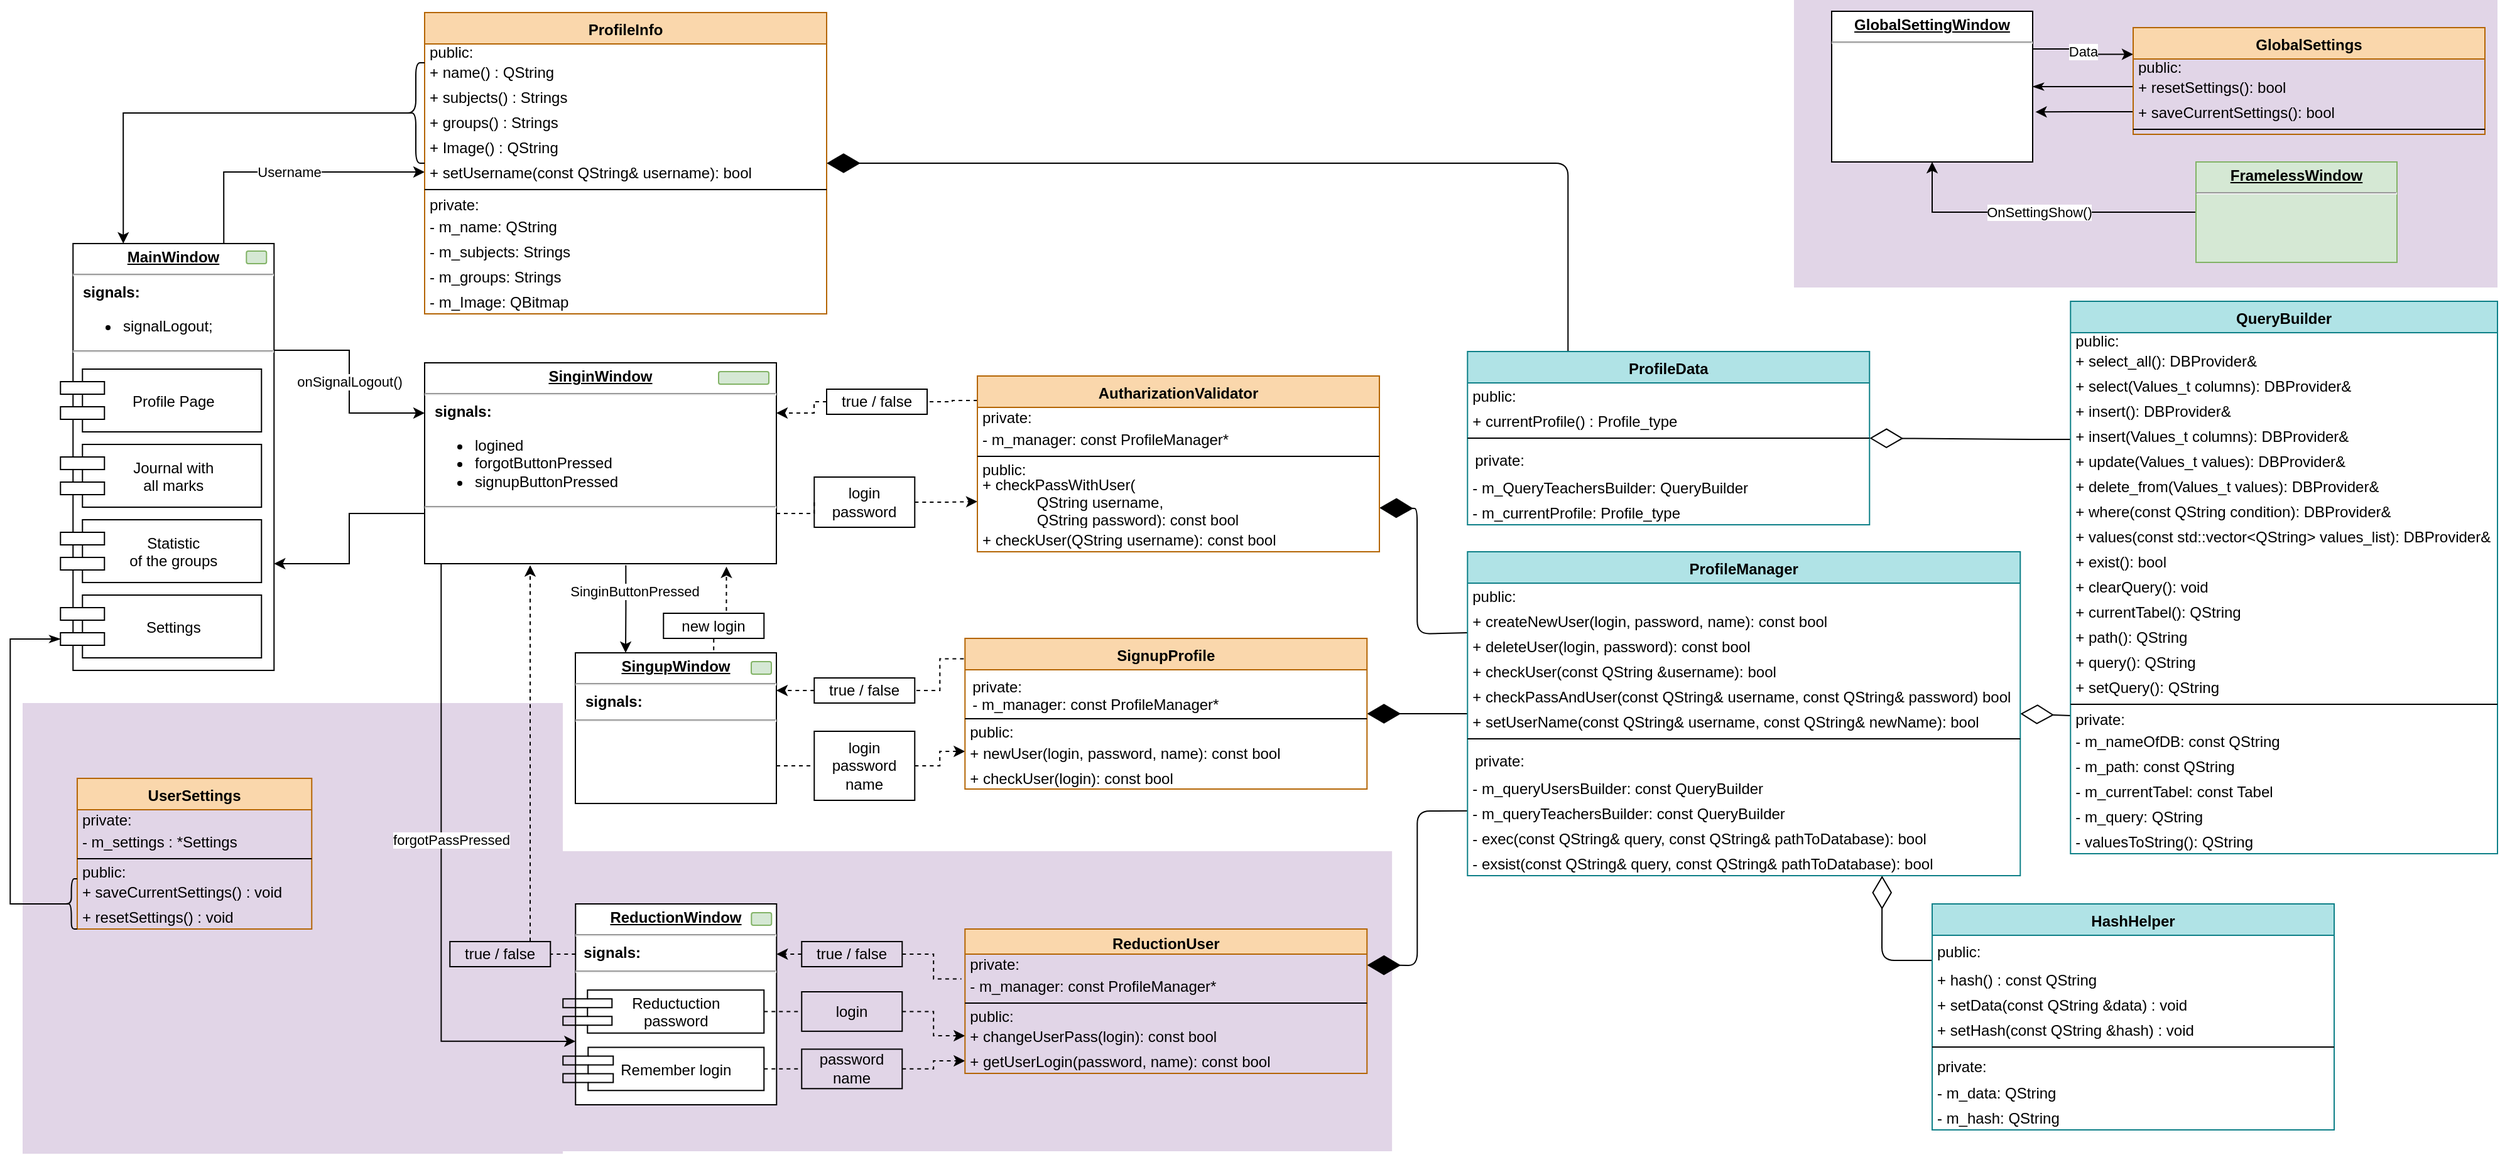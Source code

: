 <mxfile version="13.2.2" type="device" pages="4"><diagram id="C5RBs43oDa-KdzZeNtuy" name="Full project"><mxGraphModel dx="1966" dy="3171" grid="1" gridSize="10" guides="1" tooltips="1" connect="1" arrows="1" fold="1" page="1" pageScale="1" pageWidth="827" pageHeight="1169" math="0" shadow="0"><root><mxCell id="WIyWlLk6GJQsqaUBKTNV-0"/><mxCell id="WIyWlLk6GJQsqaUBKTNV-1" parent="WIyWlLk6GJQsqaUBKTNV-0"/><mxCell id="y7-88wGUTgot7PMS7Pl1-1" value="" style="rounded=0;whiteSpace=wrap;html=1;fillColor=#e1d5e7;strokeColor=none;" parent="WIyWlLk6GJQsqaUBKTNV-1" vertex="1"><mxGeometry x="-400" y="-569" width="430" height="359" as="geometry"/></mxCell><mxCell id="y7-88wGUTgot7PMS7Pl1-0" value="" style="rounded=0;whiteSpace=wrap;html=1;fillColor=#e1d5e7;strokeColor=none;" parent="WIyWlLk6GJQsqaUBKTNV-1" vertex="1"><mxGeometry x="1010" y="-1129" width="560" height="229" as="geometry"/></mxCell><mxCell id="fA8YOJjVP3ZzUCTA6HlE-2" value="" style="rounded=0;whiteSpace=wrap;html=1;fillColor=#e1d5e7;strokeColor=none;" parent="WIyWlLk6GJQsqaUBKTNV-1" vertex="1"><mxGeometry x="-149.79" y="-451" width="839.86" height="239" as="geometry"/></mxCell><mxCell id="ZufNXLqZ0dg3dUYkGqzh-80" value="" style="group" parent="WIyWlLk6GJQsqaUBKTNV-1" vertex="1" connectable="0"><mxGeometry x="30.14" y="-409" width="170" height="160" as="geometry"/></mxCell><mxCell id="LvnLI7VT1-rSxXk77Jl_-6" value="" style="group" parent="ZufNXLqZ0dg3dUYkGqzh-80" vertex="1" connectable="0"><mxGeometry x="10" width="160" height="160" as="geometry"/></mxCell><mxCell id="IsFx-ILN8rI1ZMc84iUp-8" value="&lt;p style=&quot;margin: 0px ; margin-top: 4px ; text-align: center ; text-decoration: underline&quot;&gt;&lt;b&gt;ReductionWindow&lt;/b&gt;&lt;/p&gt;&lt;hr&gt;&lt;b&gt;&amp;nbsp; signals:&lt;/b&gt;&lt;hr&gt;" style="verticalAlign=top;align=left;overflow=fill;fontSize=12;fontFamily=Helvetica;html=1;" parent="LvnLI7VT1-rSxXk77Jl_-6" vertex="1"><mxGeometry width="160" height="160" as="geometry"/></mxCell><mxCell id="LvnLI7VT1-rSxXk77Jl_-5" value="" style="rounded=1;whiteSpace=wrap;html=1;fillColor=#d5e8d4;strokeColor=#82b366;" parent="LvnLI7VT1-rSxXk77Jl_-6" vertex="1"><mxGeometry x="140" y="7" width="16" height="10" as="geometry"/></mxCell><mxCell id="ZufNXLqZ0dg3dUYkGqzh-78" value="Reductuction&#10;password" style="shape=module;align=left;spacingLeft=20;align=center;verticalAlign=middle;fillColor=none;jettyWidth=39;jettyHeight=7;" parent="ZufNXLqZ0dg3dUYkGqzh-80" vertex="1"><mxGeometry y="68.571" width="160" height="34.286" as="geometry"/></mxCell><mxCell id="ZufNXLqZ0dg3dUYkGqzh-79" value="Remember login" style="shape=module;align=right;spacingLeft=20;align=center;verticalAlign=middle;fillColor=none;jettyWidth=40;jettyHeight=7;" parent="ZufNXLqZ0dg3dUYkGqzh-80" vertex="1"><mxGeometry y="114.286" width="160" height="34.286" as="geometry"/></mxCell><mxCell id="ZufNXLqZ0dg3dUYkGqzh-6" style="edgeStyle=orthogonalEdgeStyle;rounded=0;orthogonalLoop=1;jettySize=auto;html=1;entryX=0.25;entryY=0;entryDx=0;entryDy=0;exitX=0.572;exitY=1.008;exitDx=0;exitDy=0;exitPerimeter=0;" parent="WIyWlLk6GJQsqaUBKTNV-1" source="IsFx-ILN8rI1ZMc84iUp-7" target="dq1XYDXM-s76Shmcxbth-23" edge="1"><mxGeometry relative="1" as="geometry"><mxPoint x="80.14" y="-669" as="sourcePoint"/></mxGeometry></mxCell><mxCell id="ZufNXLqZ0dg3dUYkGqzh-8" value="SinginButtonPressed" style="edgeLabel;html=1;align=center;verticalAlign=middle;resizable=0;points=[];" parent="ZufNXLqZ0dg3dUYkGqzh-6" vertex="1" connectable="0"><mxGeometry x="-0.209" y="-2" relative="1" as="geometry"><mxPoint x="8.09" y="-7.19" as="offset"/></mxGeometry></mxCell><mxCell id="ZufNXLqZ0dg3dUYkGqzh-7" style="edgeStyle=orthogonalEdgeStyle;rounded=0;orthogonalLoop=1;jettySize=auto;html=1;entryX=1;entryY=0.75;entryDx=0;entryDy=0;exitX=0;exitY=0.75;exitDx=0;exitDy=0;" parent="WIyWlLk6GJQsqaUBKTNV-1" source="IsFx-ILN8rI1ZMc84iUp-7" target="IsFx-ILN8rI1ZMc84iUp-9" edge="1"><mxGeometry relative="1" as="geometry"><mxPoint x="-219.86" y="-729" as="sourcePoint"/><Array as="points"><mxPoint x="-140" y="-720"/><mxPoint x="-140" y="-680"/></Array></mxGeometry></mxCell><mxCell id="ZufNXLqZ0dg3dUYkGqzh-20" style="edgeStyle=orthogonalEdgeStyle;rounded=0;orthogonalLoop=1;jettySize=auto;html=1;entryX=0;entryY=0.684;entryDx=0;entryDy=0;entryPerimeter=0;exitX=0.047;exitY=0.998;exitDx=0;exitDy=0;exitPerimeter=0;" parent="WIyWlLk6GJQsqaUBKTNV-1" source="IsFx-ILN8rI1ZMc84iUp-7" target="IsFx-ILN8rI1ZMc84iUp-8" edge="1"><mxGeometry relative="1" as="geometry"><mxPoint x="-119.86" y="-329" as="sourcePoint"/></mxGeometry></mxCell><mxCell id="ZufNXLqZ0dg3dUYkGqzh-21" value="forgotPassPressed" style="edgeLabel;html=1;align=center;verticalAlign=middle;resizable=0;points=[];" parent="ZufNXLqZ0dg3dUYkGqzh-20" vertex="1" connectable="0"><mxGeometry x="-0.096" relative="1" as="geometry"><mxPoint x="7.62" as="offset"/></mxGeometry></mxCell><mxCell id="ZufNXLqZ0dg3dUYkGqzh-35" style="edgeStyle=orthogonalEdgeStyle;rounded=0;orthogonalLoop=1;jettySize=auto;html=1;dashed=1;entryX=0;entryY=0.5;entryDx=0;entryDy=0;" parent="WIyWlLk6GJQsqaUBKTNV-1" source="ZufNXLqZ0dg3dUYkGqzh-36" target="ZufNXLqZ0dg3dUYkGqzh-93" edge="1"><mxGeometry relative="1" as="geometry"><mxPoint x="140.14" y="-944" as="targetPoint"/></mxGeometry></mxCell><mxCell id="ZufNXLqZ0dg3dUYkGqzh-62" style="edgeStyle=orthogonalEdgeStyle;rounded=0;orthogonalLoop=1;jettySize=auto;html=1;exitX=0.5;exitY=0;exitDx=0;exitDy=0;endArrow=classic;endFill=1;dashed=1;entryX=0.3;entryY=1.008;entryDx=0;entryDy=0;entryPerimeter=0;" parent="WIyWlLk6GJQsqaUBKTNV-1" source="ZufNXLqZ0dg3dUYkGqzh-63" target="IsFx-ILN8rI1ZMc84iUp-7" edge="1"><mxGeometry relative="1" as="geometry"><mxPoint x="-119.86" y="-399" as="targetPoint"/><Array as="points"><mxPoint x="4" y="-379"/></Array></mxGeometry></mxCell><mxCell id="ZufNXLqZ0dg3dUYkGqzh-28" style="edgeStyle=orthogonalEdgeStyle;rounded=0;orthogonalLoop=1;jettySize=auto;html=1;exitX=0.5;exitY=0;exitDx=0;exitDy=0;dashed=1;entryX=0.858;entryY=1.015;entryDx=0;entryDy=0;entryPerimeter=0;" parent="WIyWlLk6GJQsqaUBKTNV-1" source="ZufNXLqZ0dg3dUYkGqzh-33" target="IsFx-ILN8rI1ZMc84iUp-7" edge="1"><mxGeometry relative="1" as="geometry"><mxPoint x="151.14" y="-679" as="targetPoint"/></mxGeometry></mxCell><mxCell id="ZufNXLqZ0dg3dUYkGqzh-66" style="edgeStyle=orthogonalEdgeStyle;rounded=0;orthogonalLoop=1;jettySize=auto;html=1;exitX=1;exitY=0.5;exitDx=0;exitDy=0;entryX=0;entryY=0.5;entryDx=0;entryDy=0;dashed=1;endArrow=classic;endFill=1;" parent="WIyWlLk6GJQsqaUBKTNV-1" source="ZufNXLqZ0dg3dUYkGqzh-65" target="ZufNXLqZ0dg3dUYkGqzh-92" edge="1"><mxGeometry relative="1" as="geometry"/></mxCell><mxCell id="ZufNXLqZ0dg3dUYkGqzh-14" value="onSignalLogout()" style="edgeStyle=orthogonalEdgeStyle;rounded=0;orthogonalLoop=1;jettySize=auto;html=1;exitX=1;exitY=0.25;exitDx=0;exitDy=0;entryX=0;entryY=0.25;entryDx=0;entryDy=0;" parent="WIyWlLk6GJQsqaUBKTNV-1" source="IsFx-ILN8rI1ZMc84iUp-9" target="IsFx-ILN8rI1ZMc84iUp-7" edge="1"><mxGeometry relative="1" as="geometry"><mxPoint x="-299.86" y="-729" as="targetPoint"/><Array as="points"><mxPoint x="-140" y="-850"/><mxPoint x="-140" y="-800"/></Array></mxGeometry></mxCell><mxCell id="ZufNXLqZ0dg3dUYkGqzh-38" style="edgeStyle=orthogonalEdgeStyle;rounded=0;orthogonalLoop=1;jettySize=auto;html=1;dashed=1;endArrow=classic;endFill=1;exitX=0;exitY=0.5;exitDx=0;exitDy=0;entryX=1;entryY=0.25;entryDx=0;entryDy=0;" parent="WIyWlLk6GJQsqaUBKTNV-1" source="ZufNXLqZ0dg3dUYkGqzh-39" target="IsFx-ILN8rI1ZMc84iUp-7" edge="1"><mxGeometry relative="1" as="geometry"><mxPoint x="294.14" y="-779" as="targetPoint"/><Array as="points"><mxPoint x="230" y="-800"/></Array></mxGeometry></mxCell><mxCell id="ZufNXLqZ0dg3dUYkGqzh-27" value="" style="group;strokeColor=none;" parent="WIyWlLk6GJQsqaUBKTNV-1" vertex="1" connectable="0"><mxGeometry x="-369.86" y="-935" width="170" height="340" as="geometry"/></mxCell><mxCell id="IsFx-ILN8rI1ZMc84iUp-9" value="&lt;p style=&quot;margin: 0px ; margin-top: 4px ; text-align: center ; text-decoration: underline&quot;&gt;&lt;b&gt;MainWindow&lt;/b&gt;&lt;/p&gt;&lt;hr&gt;&lt;p style=&quot;margin: 0px ; margin-left: 8px&quot;&gt;&lt;b&gt;signals:&lt;/b&gt;&lt;/p&gt;&lt;p style=&quot;margin: 0px ; margin-left: 8px&quot;&gt;&lt;/p&gt;&lt;ul&gt;&lt;li&gt;signalLogout;&lt;/li&gt;&lt;/ul&gt;&lt;div&gt;&lt;hr&gt;&lt;/div&gt;&lt;p&gt;&lt;/p&gt;" style="verticalAlign=top;align=left;overflow=fill;fontSize=12;fontFamily=Helvetica;html=1;" parent="ZufNXLqZ0dg3dUYkGqzh-27" vertex="1"><mxGeometry x="10" width="160" height="340" as="geometry"/></mxCell><mxCell id="dq1XYDXM-s76Shmcxbth-5" value="Profile Page" style="shape=module;align=left;spacingLeft=20;align=center;verticalAlign=middle;jettyWidth=35;jettyHeight=10;flipV=0;flipH=0;" parent="ZufNXLqZ0dg3dUYkGqzh-27" vertex="1"><mxGeometry y="100" width="160" height="50" as="geometry"/></mxCell><mxCell id="dq1XYDXM-s76Shmcxbth-15" value="Journal with&#10;all marks" style="shape=module;align=left;spacingLeft=20;align=center;verticalAlign=middle;jettyWidth=35;jettyHeight=10;" parent="ZufNXLqZ0dg3dUYkGqzh-27" vertex="1"><mxGeometry y="160" width="160" height="50" as="geometry"/></mxCell><mxCell id="dq1XYDXM-s76Shmcxbth-16" value="Statistic&#10;of the groups" style="shape=module;align=left;spacingLeft=20;align=center;verticalAlign=middle;jettyWidth=35;jettyHeight=10;" parent="ZufNXLqZ0dg3dUYkGqzh-27" vertex="1"><mxGeometry y="220" width="160" height="50" as="geometry"/></mxCell><mxCell id="dq1XYDXM-s76Shmcxbth-17" value="Settings" style="shape=module;align=left;spacingLeft=20;align=center;verticalAlign=middle;jettyWidth=35;jettyHeight=10;" parent="ZufNXLqZ0dg3dUYkGqzh-27" vertex="1"><mxGeometry y="280" width="160" height="50" as="geometry"/></mxCell><mxCell id="fA8YOJjVP3ZzUCTA6HlE-1" value="" style="rounded=1;whiteSpace=wrap;html=1;fillColor=#d5e8d4;strokeColor=#82b366;" parent="ZufNXLqZ0dg3dUYkGqzh-27" vertex="1"><mxGeometry x="148" y="6" width="16" height="10" as="geometry"/></mxCell><mxCell id="ZufNXLqZ0dg3dUYkGqzh-33" value="new login" style="rounded=0;whiteSpace=wrap;html=1;fillColor=none;" parent="WIyWlLk6GJQsqaUBKTNV-1" vertex="1"><mxGeometry x="110.14" y="-640.5" width="80" height="20" as="geometry"/></mxCell><mxCell id="ZufNXLqZ0dg3dUYkGqzh-34" style="edgeStyle=orthogonalEdgeStyle;rounded=0;orthogonalLoop=1;jettySize=auto;html=1;exitX=0.75;exitY=0;exitDx=0;exitDy=0;entryX=0.5;entryY=1;entryDx=0;entryDy=0;dashed=1;endArrow=none;endFill=0;" parent="WIyWlLk6GJQsqaUBKTNV-1" source="dq1XYDXM-s76Shmcxbth-23" target="ZufNXLqZ0dg3dUYkGqzh-33" edge="1"><mxGeometry relative="1" as="geometry"><mxPoint x="100.14" y="-409" as="sourcePoint"/><mxPoint x="-139.86" y="-368.84" as="targetPoint"/></mxGeometry></mxCell><mxCell id="ZufNXLqZ0dg3dUYkGqzh-36" value="login&lt;br&gt;password" style="rounded=0;whiteSpace=wrap;html=1;fillColor=none;" parent="WIyWlLk6GJQsqaUBKTNV-1" vertex="1"><mxGeometry x="230.14" y="-749" width="80" height="40" as="geometry"/></mxCell><mxCell id="ZufNXLqZ0dg3dUYkGqzh-39" value="true / false" style="rounded=0;whiteSpace=wrap;html=1;fillColor=none;" parent="WIyWlLk6GJQsqaUBKTNV-1" vertex="1"><mxGeometry x="240" y="-819" width="80" height="20" as="geometry"/></mxCell><mxCell id="ZufNXLqZ0dg3dUYkGqzh-40" style="edgeStyle=orthogonalEdgeStyle;rounded=0;orthogonalLoop=1;jettySize=auto;html=1;entryX=1;entryY=0.5;entryDx=0;entryDy=0;dashed=1;endArrow=none;endFill=0;exitX=0;exitY=0.139;exitDx=0;exitDy=0;exitPerimeter=0;" parent="WIyWlLk6GJQsqaUBKTNV-1" source="ZufNXLqZ0dg3dUYkGqzh-10" target="ZufNXLqZ0dg3dUYkGqzh-39" edge="1"><mxGeometry relative="1" as="geometry"><mxPoint x="348.22" y="-808.96" as="sourcePoint"/><mxPoint x="641.02" y="-888.52" as="targetPoint"/></mxGeometry></mxCell><mxCell id="ZufNXLqZ0dg3dUYkGqzh-63" value="true / false" style="rounded=0;whiteSpace=wrap;html=1;fillColor=none;" parent="WIyWlLk6GJQsqaUBKTNV-1" vertex="1"><mxGeometry x="-59.86" y="-379" width="80" height="20" as="geometry"/></mxCell><mxCell id="ZufNXLqZ0dg3dUYkGqzh-64" style="edgeStyle=orthogonalEdgeStyle;rounded=0;orthogonalLoop=1;jettySize=auto;html=1;exitX=0;exitY=0.25;exitDx=0;exitDy=0;entryX=1;entryY=0.5;entryDx=0;entryDy=0;endArrow=none;endFill=0;dashed=1;" parent="WIyWlLk6GJQsqaUBKTNV-1" source="IsFx-ILN8rI1ZMc84iUp-8" target="ZufNXLqZ0dg3dUYkGqzh-63" edge="1"><mxGeometry relative="1" as="geometry"><mxPoint x="20.14" y="-389" as="sourcePoint"/><mxPoint x="-139.86" y="-389" as="targetPoint"/></mxGeometry></mxCell><mxCell id="ZufNXLqZ0dg3dUYkGqzh-68" style="edgeStyle=orthogonalEdgeStyle;rounded=0;orthogonalLoop=1;jettySize=auto;html=1;entryX=1;entryY=0.25;entryDx=0;entryDy=0;dashed=1;endArrow=classic;endFill=1;exitX=0;exitY=0.5;exitDx=0;exitDy=0;" parent="WIyWlLk6GJQsqaUBKTNV-1" source="ZufNXLqZ0dg3dUYkGqzh-69" target="dq1XYDXM-s76Shmcxbth-23" edge="1"><mxGeometry relative="1" as="geometry"/></mxCell><mxCell id="ZufNXLqZ0dg3dUYkGqzh-65" value="login&lt;br&gt;password&lt;br&gt;name" style="rounded=0;whiteSpace=wrap;html=1;fillColor=none;" parent="WIyWlLk6GJQsqaUBKTNV-1" vertex="1"><mxGeometry x="230.14" y="-546.5" width="80" height="55" as="geometry"/></mxCell><mxCell id="ZufNXLqZ0dg3dUYkGqzh-67" style="edgeStyle=orthogonalEdgeStyle;rounded=0;orthogonalLoop=1;jettySize=auto;html=1;exitX=1;exitY=0.75;exitDx=0;exitDy=0;dashed=1;endArrow=none;endFill=0;entryX=0;entryY=0.5;entryDx=0;entryDy=0;" parent="WIyWlLk6GJQsqaUBKTNV-1" source="dq1XYDXM-s76Shmcxbth-23" target="ZufNXLqZ0dg3dUYkGqzh-65" edge="1"><mxGeometry relative="1" as="geometry"><mxPoint x="180.14" y="-479" as="sourcePoint"/><mxPoint x="220.14" y="-481" as="targetPoint"/></mxGeometry></mxCell><mxCell id="ZufNXLqZ0dg3dUYkGqzh-69" value="true / false" style="rounded=0;whiteSpace=wrap;html=1;fillColor=none;" parent="WIyWlLk6GJQsqaUBKTNV-1" vertex="1"><mxGeometry x="230.14" y="-589" width="80" height="20" as="geometry"/></mxCell><mxCell id="ZufNXLqZ0dg3dUYkGqzh-70" style="edgeStyle=orthogonalEdgeStyle;rounded=0;orthogonalLoop=1;jettySize=auto;html=1;dashed=1;endArrow=none;endFill=0;exitX=-0.003;exitY=0.135;exitDx=0;exitDy=0;exitPerimeter=0;entryX=1;entryY=0.5;entryDx=0;entryDy=0;" parent="WIyWlLk6GJQsqaUBKTNV-1" source="ZufNXLqZ0dg3dUYkGqzh-52" target="ZufNXLqZ0dg3dUYkGqzh-69" edge="1"><mxGeometry relative="1" as="geometry"><mxPoint x="338.54" y="-538.47" as="sourcePoint"/><mxPoint x="310.14" y="-526" as="targetPoint"/><Array as="points"><mxPoint x="330.14" y="-579"/></Array></mxGeometry></mxCell><mxCell id="ZufNXLqZ0dg3dUYkGqzh-71" style="edgeStyle=orthogonalEdgeStyle;rounded=0;orthogonalLoop=1;jettySize=auto;html=1;dashed=1;endArrow=classic;endFill=1;exitX=0;exitY=0.5;exitDx=0;exitDy=0;entryX=1;entryY=0.25;entryDx=0;entryDy=0;" parent="WIyWlLk6GJQsqaUBKTNV-1" source="ZufNXLqZ0dg3dUYkGqzh-72" target="IsFx-ILN8rI1ZMc84iUp-8" edge="1"><mxGeometry relative="1" as="geometry"><mxPoint x="200.14" y="-399" as="targetPoint"/></mxGeometry></mxCell><mxCell id="ZufNXLqZ0dg3dUYkGqzh-74" style="edgeStyle=orthogonalEdgeStyle;rounded=0;orthogonalLoop=1;jettySize=auto;html=1;exitX=1;exitY=0.5;exitDx=0;exitDy=0;dashed=1;endArrow=none;endFill=0;entryX=-0.009;entryY=0.236;entryDx=0;entryDy=0;entryPerimeter=0;" parent="WIyWlLk6GJQsqaUBKTNV-1" source="ZufNXLqZ0dg3dUYkGqzh-72" target="ZufNXLqZ0dg3dUYkGqzh-84" edge="1"><mxGeometry relative="1" as="geometry"><mxPoint x="320.14" y="-399" as="targetPoint"/></mxGeometry></mxCell><mxCell id="ZufNXLqZ0dg3dUYkGqzh-72" value="true / false" style="rounded=0;whiteSpace=wrap;html=1;fillColor=none;" parent="WIyWlLk6GJQsqaUBKTNV-1" vertex="1"><mxGeometry x="220.14" y="-379" width="80" height="20" as="geometry"/></mxCell><mxCell id="ZufNXLqZ0dg3dUYkGqzh-76" style="edgeStyle=orthogonalEdgeStyle;rounded=0;orthogonalLoop=1;jettySize=auto;html=1;exitX=1;exitY=0.5;exitDx=0;exitDy=0;dashed=1;endArrow=classic;endFill=1;entryX=0;entryY=0.5;entryDx=0;entryDy=0;" parent="WIyWlLk6GJQsqaUBKTNV-1" source="ZufNXLqZ0dg3dUYkGqzh-77" target="ZufNXLqZ0dg3dUYkGqzh-87" edge="1"><mxGeometry relative="1" as="geometry"><mxPoint x="330.14" y="-309" as="targetPoint"/></mxGeometry></mxCell><mxCell id="ZufNXLqZ0dg3dUYkGqzh-77" value="&lt;div&gt;&lt;span&gt;password&lt;/span&gt;&lt;br&gt;&lt;/div&gt;&lt;div&gt;&lt;span&gt;name&lt;/span&gt;&lt;/div&gt;" style="rounded=0;whiteSpace=wrap;html=1;fillColor=none;align=center;" parent="WIyWlLk6GJQsqaUBKTNV-1" vertex="1"><mxGeometry x="220.14" y="-293.29" width="80" height="31.43" as="geometry"/></mxCell><mxCell id="ZufNXLqZ0dg3dUYkGqzh-75" style="edgeStyle=orthogonalEdgeStyle;rounded=0;orthogonalLoop=1;jettySize=auto;html=1;dashed=1;endArrow=none;endFill=0;entryX=0;entryY=0.5;entryDx=0;entryDy=0;exitX=1;exitY=0.5;exitDx=0;exitDy=0;" parent="WIyWlLk6GJQsqaUBKTNV-1" source="ZufNXLqZ0dg3dUYkGqzh-79" target="ZufNXLqZ0dg3dUYkGqzh-77" edge="1"><mxGeometry relative="1" as="geometry"><mxPoint x="190.14" y="-319" as="sourcePoint"/><mxPoint x="220.14" y="-331" as="targetPoint"/></mxGeometry></mxCell><mxCell id="ZufNXLqZ0dg3dUYkGqzh-81" value="&lt;div&gt;login&lt;/div&gt;" style="rounded=0;whiteSpace=wrap;html=1;fillColor=none;align=center;" parent="WIyWlLk6GJQsqaUBKTNV-1" vertex="1"><mxGeometry x="220.14" y="-339" width="80" height="31.43" as="geometry"/></mxCell><mxCell id="ZufNXLqZ0dg3dUYkGqzh-82" style="edgeStyle=orthogonalEdgeStyle;rounded=0;orthogonalLoop=1;jettySize=auto;html=1;dashed=1;endArrow=none;endFill=0;entryX=0;entryY=0.5;entryDx=0;entryDy=0;exitX=1;exitY=0.5;exitDx=0;exitDy=0;" parent="WIyWlLk6GJQsqaUBKTNV-1" source="ZufNXLqZ0dg3dUYkGqzh-78" target="ZufNXLqZ0dg3dUYkGqzh-81" edge="1"><mxGeometry relative="1" as="geometry"><mxPoint x="190.14" y="-329" as="sourcePoint"/><mxPoint x="220.14" y="-375" as="targetPoint"/></mxGeometry></mxCell><mxCell id="ZufNXLqZ0dg3dUYkGqzh-83" style="edgeStyle=orthogonalEdgeStyle;rounded=0;orthogonalLoop=1;jettySize=auto;html=1;exitX=1;exitY=0.5;exitDx=0;exitDy=0;dashed=1;endArrow=classic;endFill=1;entryX=0;entryY=0.5;entryDx=0;entryDy=0;" parent="WIyWlLk6GJQsqaUBKTNV-1" source="ZufNXLqZ0dg3dUYkGqzh-81" target="ZufNXLqZ0dg3dUYkGqzh-86" edge="1"><mxGeometry relative="1" as="geometry"><mxPoint x="340.14" y="-324" as="targetPoint"/></mxGeometry></mxCell><mxCell id="y7-88wGUTgot7PMS7Pl1-3" value="Data" style="edgeStyle=orthogonalEdgeStyle;rounded=0;orthogonalLoop=1;jettySize=auto;html=1;exitX=1;exitY=0.25;exitDx=0;exitDy=0;entryX=0;entryY=0.25;entryDx=0;entryDy=0;" parent="WIyWlLk6GJQsqaUBKTNV-1" source="tHQduDNkfbb9Z5Xfg4Tk-0" target="bsbA7BvyE890w8fYO7y6-0" edge="1"><mxGeometry relative="1" as="geometry"/></mxCell><mxCell id="tHQduDNkfbb9Z5Xfg4Tk-0" value="&lt;p style=&quot;margin: 0px ; margin-top: 4px ; text-align: center ; text-decoration: underline&quot;&gt;&lt;b&gt;GlobalSettingWindow&lt;/b&gt;&lt;/p&gt;&lt;hr&gt;&lt;p style=&quot;margin: 0px 0px 0px 8px&quot;&gt;&lt;br&gt;&lt;/p&gt;" style="verticalAlign=top;align=left;overflow=fill;fontSize=12;fontFamily=Helvetica;html=1;comic=0;glass=0;rounded=0;shadow=0;" parent="WIyWlLk6GJQsqaUBKTNV-1" vertex="1"><mxGeometry x="1040" y="-1120" width="160" height="120" as="geometry"/></mxCell><mxCell id="LvnLI7VT1-rSxXk77Jl_-1" value="OnSettingShow()" style="edgeStyle=orthogonalEdgeStyle;rounded=0;orthogonalLoop=1;jettySize=auto;html=1;entryX=0.5;entryY=1;entryDx=0;entryDy=0;" parent="WIyWlLk6GJQsqaUBKTNV-1" source="LvnLI7VT1-rSxXk77Jl_-0" target="tHQduDNkfbb9Z5Xfg4Tk-0" edge="1"><mxGeometry relative="1" as="geometry"/></mxCell><mxCell id="LvnLI7VT1-rSxXk77Jl_-0" value="&lt;p style=&quot;margin: 0px ; margin-top: 4px ; text-align: center ; text-decoration: underline&quot;&gt;&lt;b&gt;FramelessWindow&lt;/b&gt;&lt;/p&gt;&lt;hr&gt;&lt;p style=&quot;margin: 0px ; margin-left: 8px&quot;&gt;&lt;br&gt;&lt;/p&gt;" style="verticalAlign=top;align=left;overflow=fill;fontSize=12;fontFamily=Helvetica;html=1;fillColor=#d5e8d4;strokeColor=#82b366;" parent="WIyWlLk6GJQsqaUBKTNV-1" vertex="1"><mxGeometry x="1330" y="-1000" width="160" height="80" as="geometry"/></mxCell><mxCell id="LvnLI7VT1-rSxXk77Jl_-4" value="" style="group" parent="WIyWlLk6GJQsqaUBKTNV-1" vertex="1" connectable="0"><mxGeometry x="-80.0" y="-840" width="280" height="160" as="geometry"/></mxCell><mxCell id="IsFx-ILN8rI1ZMc84iUp-7" value="&lt;p style=&quot;margin: 4px 0px 0px ; text-align: center ; text-decoration: underline&quot;&gt;&lt;b&gt;SinginWindow&lt;/b&gt;&lt;/p&gt;&lt;hr&gt;&lt;p style=&quot;margin: 0px 0px 0px 8px&quot;&gt;&lt;b&gt;signals:&lt;/b&gt;&lt;/p&gt;&lt;ul&gt;&lt;li&gt;logined&lt;/li&gt;&lt;li&gt;forgotButtonPressed&lt;/li&gt;&lt;li&gt;signupButtonPressed&lt;/li&gt;&lt;/ul&gt;&lt;div&gt;&lt;hr&gt;&lt;/div&gt;" style="verticalAlign=top;align=left;overflow=fill;fontSize=12;fontFamily=Helvetica;html=1;" parent="LvnLI7VT1-rSxXk77Jl_-4" vertex="1"><mxGeometry width="280" height="160" as="geometry"/></mxCell><mxCell id="LvnLI7VT1-rSxXk77Jl_-2" value="" style="rounded=1;whiteSpace=wrap;html=1;fillColor=#d5e8d4;strokeColor=#82b366;" parent="LvnLI7VT1-rSxXk77Jl_-4" vertex="1"><mxGeometry x="234" y="7" width="40" height="10" as="geometry"/></mxCell><mxCell id="LvnLI7VT1-rSxXk77Jl_-7" value="" style="group" parent="WIyWlLk6GJQsqaUBKTNV-1" vertex="1" connectable="0"><mxGeometry x="40.0" y="-609" width="160" height="120" as="geometry"/></mxCell><mxCell id="dq1XYDXM-s76Shmcxbth-23" value="&lt;p style=&quot;margin: 0px ; margin-top: 4px ; text-align: center ; text-decoration: underline&quot;&gt;&lt;b&gt;SingupWindow&lt;/b&gt;&lt;/p&gt;&lt;hr&gt;&lt;p style=&quot;margin: 0px 0px 0px 8px&quot;&gt;&lt;b&gt;signals:&lt;/b&gt;&lt;/p&gt;&lt;hr&gt;" style="verticalAlign=top;align=left;overflow=fill;fontSize=12;fontFamily=Helvetica;html=1;" parent="LvnLI7VT1-rSxXk77Jl_-7" vertex="1"><mxGeometry width="160" height="120" as="geometry"/></mxCell><mxCell id="LvnLI7VT1-rSxXk77Jl_-3" value="" style="rounded=1;whiteSpace=wrap;html=1;fillColor=#d5e8d4;strokeColor=#82b366;" parent="LvnLI7VT1-rSxXk77Jl_-7" vertex="1"><mxGeometry x="140" y="7" width="16" height="10" as="geometry"/></mxCell><mxCell id="YsmRknEgjt_mXaFKK36g-10" style="edgeStyle=orthogonalEdgeStyle;rounded=0;orthogonalLoop=1;jettySize=auto;html=1;exitX=1;exitY=0.75;exitDx=0;exitDy=0;entryX=0;entryY=0.5;entryDx=0;entryDy=0;dashed=1;endArrow=none;endFill=0;" parent="WIyWlLk6GJQsqaUBKTNV-1" source="IsFx-ILN8rI1ZMc84iUp-7" target="ZufNXLqZ0dg3dUYkGqzh-36" edge="1"><mxGeometry relative="1" as="geometry"/></mxCell><mxCell id="uWQInLtA4RpGZz0LMzW_-28" style="edgeStyle=orthogonalEdgeStyle;rounded=0;orthogonalLoop=1;jettySize=auto;html=1;entryX=0.25;entryY=0;entryDx=0;entryDy=0;exitX=0.1;exitY=0.5;exitDx=0;exitDy=0;exitPerimeter=0;" parent="WIyWlLk6GJQsqaUBKTNV-1" source="7C5hyD1kh5R0l7DvuDjs-5" target="IsFx-ILN8rI1ZMc84iUp-9" edge="1"><mxGeometry relative="1" as="geometry"><mxPoint x="-209.86" y="-1009" as="sourcePoint"/><Array as="points"><mxPoint x="-320" y="-1039"/></Array></mxGeometry></mxCell><mxCell id="7C5hyD1kh5R0l7DvuDjs-8" value="Username" style="edgeStyle=orthogonalEdgeStyle;rounded=0;orthogonalLoop=1;jettySize=auto;html=1;exitX=0.75;exitY=0;exitDx=0;exitDy=0;entryX=0;entryY=0.5;entryDx=0;entryDy=0;" parent="WIyWlLk6GJQsqaUBKTNV-1" source="IsFx-ILN8rI1ZMc84iUp-9" target="7C5hyD1kh5R0l7DvuDjs-6" edge="1"><mxGeometry relative="1" as="geometry"/></mxCell><mxCell id="F5fHGPBIouhgrvQOuKuq-1" value="" style="group" parent="WIyWlLk6GJQsqaUBKTNV-1" vertex="1" connectable="0"><mxGeometry x="-100.0" y="-1119" width="340" height="240" as="geometry"/></mxCell><mxCell id="bsbA7BvyE890w8fYO7y6-22" value="ProfileInfo" style="swimlane;fontStyle=1;align=center;verticalAlign=top;childLayout=stackLayout;horizontal=1;startSize=25;horizontalStack=0;resizeParent=1;resizeParentMax=0;resizeLast=0;collapsible=1;marginBottom=0;fillColor=#fad7ac;strokeColor=#b46504;swimlaneFillColor=none;glass=0;swimlaneLine=1;rounded=0;shadow=0;comic=0;labelBorderColor=none;" parent="F5fHGPBIouhgrvQOuKuq-1" vertex="1"><mxGeometry x="20" width="320" height="240" as="geometry"><mxRectangle x="20" width="110" height="25" as="alternateBounds"/></mxGeometry></mxCell><mxCell id="bsbA7BvyE890w8fYO7y6-26" value="public:" style="text;strokeColor=none;fillColor=none;align=left;verticalAlign=middle;spacingLeft=4;spacingRight=4;overflow=hidden;rotatable=0;points=[[0,0.5],[1,0.5]];portConstraint=eastwest;spacing=0;" parent="bsbA7BvyE890w8fYO7y6-22" vertex="1"><mxGeometry y="25" width="320" height="12" as="geometry"/></mxCell><mxCell id="bsbA7BvyE890w8fYO7y6-27" value="+ name() : QString" style="text;strokeColor=none;fillColor=none;align=left;verticalAlign=middle;spacingLeft=4;spacingRight=4;overflow=hidden;rotatable=0;points=[[0,0.5],[1,0.5]];portConstraint=eastwest;spacing=0;" parent="bsbA7BvyE890w8fYO7y6-22" vertex="1"><mxGeometry y="37" width="320" height="20" as="geometry"/></mxCell><mxCell id="bsbA7BvyE890w8fYO7y6-29" value="+ subjects() : Strings" style="text;strokeColor=none;fillColor=none;align=left;verticalAlign=middle;spacingLeft=4;spacingRight=4;overflow=hidden;rotatable=0;points=[[0,0.5],[1,0.5]];portConstraint=eastwest;spacing=0;" parent="bsbA7BvyE890w8fYO7y6-22" vertex="1"><mxGeometry y="57" width="320" height="20" as="geometry"/></mxCell><mxCell id="bsbA7BvyE890w8fYO7y6-36" value="+ groups() : Strings" style="text;strokeColor=none;fillColor=none;align=left;verticalAlign=middle;spacingLeft=4;spacingRight=4;overflow=hidden;rotatable=0;points=[[0,0.5],[1,0.5]];portConstraint=eastwest;spacing=0;" parent="bsbA7BvyE890w8fYO7y6-22" vertex="1"><mxGeometry y="77" width="320" height="20" as="geometry"/></mxCell><mxCell id="bsbA7BvyE890w8fYO7y6-28" value="+ Image() : QString" style="text;strokeColor=none;fillColor=none;align=left;verticalAlign=middle;spacingLeft=4;spacingRight=4;overflow=hidden;rotatable=0;points=[[0,0.5],[1,0.5]];portConstraint=eastwest;spacing=0;" parent="bsbA7BvyE890w8fYO7y6-22" vertex="1"><mxGeometry y="97" width="320" height="20" as="geometry"/></mxCell><mxCell id="7C5hyD1kh5R0l7DvuDjs-6" value="+ setUsername(const QString&amp; username): bool" style="text;strokeColor=none;fillColor=none;align=left;verticalAlign=middle;spacingLeft=4;spacingRight=4;overflow=hidden;rotatable=0;points=[[0,0.5],[1,0.5]];portConstraint=eastwest;spacing=0;" parent="bsbA7BvyE890w8fYO7y6-22" vertex="1"><mxGeometry y="117" width="320" height="20" as="geometry"/></mxCell><mxCell id="bsbA7BvyE890w8fYO7y6-25" value="" style="line;strokeWidth=1;fillColor=none;align=left;verticalAlign=middle;spacingTop=-1;spacingLeft=3;spacingRight=3;rotatable=0;labelPosition=right;points=[];portConstraint=eastwest;" parent="bsbA7BvyE890w8fYO7y6-22" vertex="1"><mxGeometry y="137" width="320" height="8" as="geometry"/></mxCell><mxCell id="bsbA7BvyE890w8fYO7y6-23" value="private:" style="text;strokeColor=none;fillColor=none;align=left;verticalAlign=middle;spacingLeft=4;spacingRight=4;overflow=hidden;rotatable=0;points=[[0,0.5],[1,0.5]];portConstraint=eastwest;fontStyle=0;spacing=0;" parent="bsbA7BvyE890w8fYO7y6-22" vertex="1"><mxGeometry y="145" width="320" height="15" as="geometry"/></mxCell><mxCell id="7C5hyD1kh5R0l7DvuDjs-2" value="- m_name: QString" style="text;strokeColor=none;fillColor=none;align=left;verticalAlign=middle;spacingLeft=4;spacingRight=4;overflow=hidden;rotatable=0;points=[[0,0.5],[1,0.5]];portConstraint=eastwest;spacing=0;" parent="bsbA7BvyE890w8fYO7y6-22" vertex="1"><mxGeometry y="160" width="320" height="20" as="geometry"/></mxCell><mxCell id="7C5hyD1kh5R0l7DvuDjs-3" value="- m_subjects: Strings" style="text;strokeColor=none;fillColor=none;align=left;verticalAlign=middle;spacingLeft=4;spacingRight=4;overflow=hidden;rotatable=0;points=[[0,0.5],[1,0.5]];portConstraint=eastwest;spacing=0;" parent="bsbA7BvyE890w8fYO7y6-22" vertex="1"><mxGeometry y="180" width="320" height="20" as="geometry"/></mxCell><mxCell id="7C5hyD1kh5R0l7DvuDjs-1" value="- m_groups: Strings" style="text;strokeColor=none;fillColor=none;align=left;verticalAlign=middle;spacingLeft=4;spacingRight=4;overflow=hidden;rotatable=0;points=[[0,0.5],[1,0.5]];portConstraint=eastwest;spacing=0;" parent="bsbA7BvyE890w8fYO7y6-22" vertex="1"><mxGeometry y="200" width="320" height="20" as="geometry"/></mxCell><mxCell id="7C5hyD1kh5R0l7DvuDjs-4" value="- m_Image: QBitmap" style="text;strokeColor=none;fillColor=none;align=left;verticalAlign=middle;spacingLeft=4;spacingRight=4;overflow=hidden;rotatable=0;points=[[0,0.5],[1,0.5]];portConstraint=eastwest;spacing=0;" parent="bsbA7BvyE890w8fYO7y6-22" vertex="1"><mxGeometry y="220" width="320" height="20" as="geometry"/></mxCell><mxCell id="7C5hyD1kh5R0l7DvuDjs-5" value="" style="shape=curlyBracket;whiteSpace=wrap;html=1;rounded=1;size=0.65;" parent="F5fHGPBIouhgrvQOuKuq-1" vertex="1"><mxGeometry y="40" width="20" height="80" as="geometry"/></mxCell><mxCell id="WCNjr9UscTNokHM361x5-0" value="" style="endArrow=diamondThin;endFill=0;endSize=24;html=1;entryX=1;entryY=0.5;entryDx=0;entryDy=0;exitX=0;exitY=0.25;exitDx=0;exitDy=0;" parent="WIyWlLk6GJQsqaUBKTNV-1" source="ZufNXLqZ0dg3dUYkGqzh-100" target="uWQInLtA4RpGZz0LMzW_-0" edge="1"><mxGeometry width="160" relative="1" as="geometry"><mxPoint x="1020.14" y="-919" as="sourcePoint"/><mxPoint x="1180.14" y="-919" as="targetPoint"/><Array as="points"><mxPoint x="1190.14" y="-779"/></Array></mxGeometry></mxCell><mxCell id="WCNjr9UscTNokHM361x5-1" value="" style="endArrow=diamondThin;endFill=0;endSize=24;html=1;exitX=0;exitY=0.75;exitDx=0;exitDy=0;entryX=1;entryY=0.5;entryDx=0;entryDy=0;" parent="WIyWlLk6GJQsqaUBKTNV-1" source="ZufNXLqZ0dg3dUYkGqzh-100" target="ZufNXLqZ0dg3dUYkGqzh-41" edge="1"><mxGeometry width="160" relative="1" as="geometry"><mxPoint x="1170.14" y="-739" as="sourcePoint"/><mxPoint x="1330.14" y="-739" as="targetPoint"/></mxGeometry></mxCell><mxCell id="WCNjr9UscTNokHM361x5-2" value="" style="endArrow=diamondThin;endFill=0;endSize=24;html=1;exitX=0;exitY=0.25;exitDx=0;exitDy=0;entryX=0.75;entryY=1;entryDx=0;entryDy=0;" parent="WIyWlLk6GJQsqaUBKTNV-1" source="ZufNXLqZ0dg3dUYkGqzh-45" target="ZufNXLqZ0dg3dUYkGqzh-41" edge="1"><mxGeometry width="160" relative="1" as="geometry"><mxPoint x="1320.14" y="-549" as="sourcePoint"/><mxPoint x="1240.14" y="-550" as="targetPoint"/><Array as="points"><mxPoint x="1080" y="-364"/></Array></mxGeometry></mxCell><mxCell id="WCNjr9UscTNokHM361x5-3" value="" style="endArrow=diamondThin;endFill=1;endSize=24;html=1;exitX=0.25;exitY=0;exitDx=0;exitDy=0;entryX=1;entryY=0.5;entryDx=0;entryDy=0;" parent="WIyWlLk6GJQsqaUBKTNV-1" source="uWQInLtA4RpGZz0LMzW_-0" target="bsbA7BvyE890w8fYO7y6-22" edge="1"><mxGeometry width="160" relative="1" as="geometry"><mxPoint x="570.14" y="-1029" as="sourcePoint"/><mxPoint x="730.14" y="-1029" as="targetPoint"/><Array as="points"><mxPoint x="830.14" y="-999"/></Array></mxGeometry></mxCell><mxCell id="WCNjr9UscTNokHM361x5-5" value="" style="endArrow=diamondThin;endFill=1;endSize=24;html=1;entryX=1;entryY=0.75;entryDx=0;entryDy=0;exitX=0;exitY=0.25;exitDx=0;exitDy=0;" parent="WIyWlLk6GJQsqaUBKTNV-1" source="ZufNXLqZ0dg3dUYkGqzh-41" target="ZufNXLqZ0dg3dUYkGqzh-10" edge="1"><mxGeometry width="160" relative="1" as="geometry"><mxPoint x="520.14" y="-699" as="sourcePoint"/><mxPoint x="680.14" y="-699" as="targetPoint"/><Array as="points"><mxPoint x="710.14" y="-624"/><mxPoint x="710" y="-724"/></Array></mxGeometry></mxCell><mxCell id="WCNjr9UscTNokHM361x5-6" value="" style="endArrow=diamondThin;endFill=1;endSize=24;html=1;entryX=1;entryY=0.5;entryDx=0;entryDy=0;exitX=0;exitY=0.5;exitDx=0;exitDy=0;" parent="WIyWlLk6GJQsqaUBKTNV-1" source="ZufNXLqZ0dg3dUYkGqzh-41" target="ZufNXLqZ0dg3dUYkGqzh-52" edge="1"><mxGeometry width="160" relative="1" as="geometry"><mxPoint x="800.14" y="-672.75" as="sourcePoint"/><mxPoint x="520.14" y="-820.25" as="targetPoint"/></mxGeometry></mxCell><mxCell id="WCNjr9UscTNokHM361x5-7" value="" style="endArrow=diamondThin;endFill=1;endSize=24;html=1;entryX=1;entryY=0.25;entryDx=0;entryDy=0;exitX=0;exitY=0.8;exitDx=0;exitDy=0;exitPerimeter=0;" parent="WIyWlLk6GJQsqaUBKTNV-1" source="ZufNXLqZ0dg3dUYkGqzh-41" target="ZufNXLqZ0dg3dUYkGqzh-57" edge="1"><mxGeometry width="160" relative="1" as="geometry"><mxPoint x="800.14" y="-666.5" as="sourcePoint"/><mxPoint x="475.14" y="-573" as="targetPoint"/><Array as="points"><mxPoint x="710.14" y="-483"/><mxPoint x="710.14" y="-360"/></Array></mxGeometry></mxCell><mxCell id="WCNjr9UscTNokHM361x5-15" value="" style="group" parent="WIyWlLk6GJQsqaUBKTNV-1" vertex="1" connectable="0"><mxGeometry x="-369.86" y="-509" width="200" height="120" as="geometry"/></mxCell><mxCell id="bsbA7BvyE890w8fYO7y6-13" value="UserSettings" style="swimlane;fontStyle=1;align=center;verticalAlign=top;childLayout=stackLayout;horizontal=1;startSize=25;horizontalStack=0;resizeParent=1;resizeParentMax=0;resizeLast=0;collapsible=1;marginBottom=0;fillColor=#fad7ac;strokeColor=#b46504;" parent="WCNjr9UscTNokHM361x5-15" vertex="1"><mxGeometry x="13.333" width="186.667" height="120" as="geometry"><mxRectangle x="-1197" y="140.0" width="110" height="25" as="alternateBounds"/></mxGeometry></mxCell><mxCell id="bsbA7BvyE890w8fYO7y6-14" value="private:" style="text;strokeColor=none;fillColor=none;align=left;verticalAlign=middle;spacingLeft=4;spacingRight=4;overflow=hidden;rotatable=0;points=[[0,0.5],[1,0.5]];portConstraint=eastwest;fontStyle=0;spacing=0;" parent="bsbA7BvyE890w8fYO7y6-13" vertex="1"><mxGeometry y="25" width="186.667" height="15.0" as="geometry"/></mxCell><mxCell id="bsbA7BvyE890w8fYO7y6-15" value="- m_settings : *Settings" style="text;strokeColor=none;fillColor=none;align=left;verticalAlign=middle;spacingLeft=4;spacingRight=4;overflow=hidden;rotatable=0;points=[[0,0.5],[1,0.5]];portConstraint=eastwest;spacing=0;" parent="bsbA7BvyE890w8fYO7y6-13" vertex="1"><mxGeometry y="40" width="186.667" height="20.0" as="geometry"/></mxCell><mxCell id="bsbA7BvyE890w8fYO7y6-16" value="" style="line;strokeWidth=1;fillColor=none;align=left;verticalAlign=middle;spacingTop=-1;spacingLeft=3;spacingRight=3;rotatable=0;labelPosition=right;points=[];portConstraint=eastwest;" parent="bsbA7BvyE890w8fYO7y6-13" vertex="1"><mxGeometry y="60" width="186.667" height="8.0" as="geometry"/></mxCell><mxCell id="bsbA7BvyE890w8fYO7y6-17" value="public:" style="text;strokeColor=none;fillColor=none;align=left;verticalAlign=middle;spacingLeft=4;spacingRight=4;overflow=hidden;rotatable=0;points=[[0,0.5],[1,0.5]];portConstraint=eastwest;spacing=0;" parent="bsbA7BvyE890w8fYO7y6-13" vertex="1"><mxGeometry y="68" width="186.667" height="12.0" as="geometry"/></mxCell><mxCell id="bsbA7BvyE890w8fYO7y6-19" value="+ saveCurrentSettings() : void" style="text;strokeColor=none;fillColor=none;align=left;verticalAlign=middle;spacingLeft=4;spacingRight=4;overflow=hidden;rotatable=0;points=[[0,0.5],[1,0.5]];portConstraint=eastwest;spacing=0;" parent="bsbA7BvyE890w8fYO7y6-13" vertex="1"><mxGeometry y="80" width="186.667" height="20.0" as="geometry"/></mxCell><mxCell id="WCNjr9UscTNokHM361x5-12" value="+ resetSettings() : void" style="text;strokeColor=none;fillColor=none;align=left;verticalAlign=middle;spacingLeft=4;spacingRight=4;overflow=hidden;rotatable=0;points=[[0,0.5],[1,0.5]];portConstraint=eastwest;spacing=0;" parent="bsbA7BvyE890w8fYO7y6-13" vertex="1"><mxGeometry y="100" width="186.667" height="20.0" as="geometry"/></mxCell><mxCell id="WCNjr9UscTNokHM361x5-14" value="" style="shape=curlyBracket;whiteSpace=wrap;html=1;rounded=1;size=0.65;" parent="WCNjr9UscTNokHM361x5-15" vertex="1"><mxGeometry y="80.0" width="13.333" height="40.0" as="geometry"/></mxCell><mxCell id="WCNjr9UscTNokHM361x5-16" style="edgeStyle=orthogonalEdgeStyle;rounded=0;orthogonalLoop=1;jettySize=auto;html=1;exitX=0.1;exitY=0.5;exitDx=0;exitDy=0;exitPerimeter=0;endArrow=classicThin;endFill=1;entryX=0;entryY=0;entryDx=0;entryDy=35;entryPerimeter=0;" parent="WIyWlLk6GJQsqaUBKTNV-1" source="WCNjr9UscTNokHM361x5-14" target="dq1XYDXM-s76Shmcxbth-17" edge="1"><mxGeometry relative="1" as="geometry"><mxPoint x="-389.86" y="-669" as="targetPoint"/><Array as="points"><mxPoint x="-409.86" y="-409"/><mxPoint x="-409.86" y="-620"/></Array></mxGeometry></mxCell><mxCell id="WCNjr9UscTNokHM361x5-19" style="edgeStyle=orthogonalEdgeStyle;rounded=0;orthogonalLoop=1;jettySize=auto;html=1;exitX=0;exitY=0.5;exitDx=0;exitDy=0;entryX=1;entryY=0.5;entryDx=0;entryDy=0;endArrow=classicThin;endFill=1;" parent="WIyWlLk6GJQsqaUBKTNV-1" source="bsbA7BvyE890w8fYO7y6-2" target="tHQduDNkfbb9Z5Xfg4Tk-0" edge="1"><mxGeometry relative="1" as="geometry"><mxPoint x="295.137" y="-69" as="sourcePoint"/></mxGeometry></mxCell><mxCell id="ZufNXLqZ0dg3dUYkGqzh-57" value="ReductionUser" style="swimlane;fontStyle=1;align=center;verticalAlign=top;childLayout=stackLayout;horizontal=1;startSize=20;horizontalStack=0;resizeParent=1;resizeParentMax=0;resizeLast=0;collapsible=1;marginBottom=0;fillColor=#fad7ac;strokeColor=#b46504;spacing=0;" parent="WIyWlLk6GJQsqaUBKTNV-1" vertex="1"><mxGeometry x="350.14" y="-389" width="320" height="115" as="geometry"><mxRectangle x="-400" y="260" width="120" height="20" as="alternateBounds"/></mxGeometry></mxCell><mxCell id="ZufNXLqZ0dg3dUYkGqzh-58" value="private:" style="text;strokeColor=none;fillColor=none;align=left;verticalAlign=middle;spacingLeft=4;spacingRight=4;overflow=hidden;rotatable=0;points=[[0,0.5],[1,0.5]];portConstraint=eastwest;fontStyle=0;spacing=0;" parent="ZufNXLqZ0dg3dUYkGqzh-57" vertex="1"><mxGeometry y="20" width="320" height="15" as="geometry"/></mxCell><mxCell id="ZufNXLqZ0dg3dUYkGqzh-84" value="- m_manager: const ProfileManager*" style="text;strokeColor=none;fillColor=none;align=left;verticalAlign=middle;spacingLeft=4;spacingRight=4;overflow=hidden;rotatable=0;points=[[0,0.5],[1,0.5]];portConstraint=eastwest;fontStyle=0;spacing=0;" parent="ZufNXLqZ0dg3dUYkGqzh-57" vertex="1"><mxGeometry y="35" width="320" height="20" as="geometry"/></mxCell><mxCell id="ZufNXLqZ0dg3dUYkGqzh-59" value="" style="line;strokeWidth=1;fillColor=none;align=left;verticalAlign=middle;spacingTop=-1;spacingLeft=3;spacingRight=3;rotatable=0;labelPosition=right;points=[];portConstraint=eastwest;" parent="ZufNXLqZ0dg3dUYkGqzh-57" vertex="1"><mxGeometry y="55" width="320" height="8" as="geometry"/></mxCell><mxCell id="ZufNXLqZ0dg3dUYkGqzh-60" value="public:" style="text;strokeColor=none;fillColor=none;align=left;verticalAlign=middle;spacingLeft=4;spacingRight=4;overflow=hidden;rotatable=0;points=[[0,0.5],[1,0.5]];portConstraint=eastwest;spacing=0;" parent="ZufNXLqZ0dg3dUYkGqzh-57" vertex="1"><mxGeometry y="63" width="320" height="12" as="geometry"/></mxCell><mxCell id="ZufNXLqZ0dg3dUYkGqzh-86" value="+ changeUserPass(login): const bool" style="text;strokeColor=none;fillColor=none;align=left;verticalAlign=middle;spacingLeft=4;spacingRight=4;overflow=hidden;rotatable=0;points=[[0,0.5],[1,0.5]];portConstraint=eastwest;fontStyle=0;spacing=0;" parent="ZufNXLqZ0dg3dUYkGqzh-57" vertex="1"><mxGeometry y="75" width="320" height="20" as="geometry"/></mxCell><mxCell id="ZufNXLqZ0dg3dUYkGqzh-87" value="+ getUserLogin(password, name): const bool " style="text;strokeColor=none;fillColor=none;align=left;verticalAlign=middle;spacingLeft=4;spacingRight=4;overflow=hidden;rotatable=0;points=[[0,0.5],[1,0.5]];portConstraint=eastwest;fontStyle=0;spacing=0;" parent="ZufNXLqZ0dg3dUYkGqzh-57" vertex="1"><mxGeometry y="95" width="320" height="20" as="geometry"/></mxCell><mxCell id="ZufNXLqZ0dg3dUYkGqzh-41" value="ProfileManager" style="swimlane;fontStyle=1;align=center;verticalAlign=top;childLayout=stackLayout;horizontal=1;startSize=25;horizontalStack=0;resizeParent=1;resizeParentMax=0;resizeLast=0;collapsible=1;marginBottom=0;fillColor=#b0e3e6;strokeColor=#0e8088;" parent="WIyWlLk6GJQsqaUBKTNV-1" vertex="1"><mxGeometry x="750.14" y="-689.5" width="440" height="258" as="geometry"><mxRectangle x="40" y="-40" width="120" height="25" as="alternateBounds"/></mxGeometry></mxCell><mxCell id="bsbA7BvyE890w8fYO7y6-30" value="public:" style="text;strokeColor=none;fillColor=none;align=left;verticalAlign=middle;spacingLeft=4;spacingRight=4;overflow=hidden;rotatable=0;points=[[0,0.5],[1,0.5]];portConstraint=eastwest;spacing=0;" parent="ZufNXLqZ0dg3dUYkGqzh-41" vertex="1"><mxGeometry y="25" width="440" height="20" as="geometry"/></mxCell><mxCell id="bsbA7BvyE890w8fYO7y6-31" value="+ createNewUser(login, password, name): const bool" style="text;strokeColor=none;fillColor=none;align=left;verticalAlign=middle;spacingLeft=4;spacingRight=4;overflow=hidden;rotatable=0;points=[[0,0.5],[1,0.5]];portConstraint=eastwest;spacing=0;" parent="ZufNXLqZ0dg3dUYkGqzh-41" vertex="1"><mxGeometry y="45" width="440" height="20" as="geometry"/></mxCell><mxCell id="bsbA7BvyE890w8fYO7y6-32" value="+ deleteUser(login, password): const bool" style="text;strokeColor=none;fillColor=none;align=left;verticalAlign=middle;spacingLeft=4;spacingRight=4;overflow=hidden;rotatable=0;points=[[0,0.5],[1,0.5]];portConstraint=eastwest;spacing=0;" parent="ZufNXLqZ0dg3dUYkGqzh-41" vertex="1"><mxGeometry y="65" width="440" height="20" as="geometry"/></mxCell><mxCell id="5-VcJKNPqAV3l2hzID_S-0" value="+ checkUser(const QString &amp;username): bool" style="text;strokeColor=none;fillColor=none;align=left;verticalAlign=middle;spacingLeft=4;spacingRight=4;overflow=hidden;rotatable=0;points=[[0,0.5],[1,0.5]];portConstraint=eastwest;spacing=0;fontStyle=0" parent="ZufNXLqZ0dg3dUYkGqzh-41" vertex="1"><mxGeometry y="85" width="440" height="20" as="geometry"/></mxCell><mxCell id="5-VcJKNPqAV3l2hzID_S-10" value="+ checkPassAndUser(const QString&amp; username, const QString&amp; password) bool" style="text;strokeColor=none;fillColor=none;align=left;verticalAlign=middle;spacingLeft=4;spacingRight=4;overflow=hidden;rotatable=0;points=[[0,0.5],[1,0.5]];portConstraint=eastwest;spacing=0;fontStyle=0" parent="ZufNXLqZ0dg3dUYkGqzh-41" vertex="1"><mxGeometry y="105" width="440" height="20" as="geometry"/></mxCell><mxCell id="5-VcJKNPqAV3l2hzID_S-11" value="+ setUserName(const QString&amp; username, const QString&amp; newName): bool" style="text;strokeColor=none;fillColor=none;align=left;verticalAlign=middle;spacingLeft=4;spacingRight=4;overflow=hidden;rotatable=0;points=[[0,0.5],[1,0.5]];portConstraint=eastwest;spacing=0;fontStyle=0" parent="ZufNXLqZ0dg3dUYkGqzh-41" vertex="1"><mxGeometry y="125" width="440" height="20" as="geometry"/></mxCell><mxCell id="ZufNXLqZ0dg3dUYkGqzh-43" value="" style="line;strokeWidth=1;fillColor=none;align=left;verticalAlign=middle;spacingTop=-1;spacingLeft=3;spacingRight=3;rotatable=0;labelPosition=right;points=[];portConstraint=eastwest;" parent="ZufNXLqZ0dg3dUYkGqzh-41" vertex="1"><mxGeometry y="145" width="440" height="8" as="geometry"/></mxCell><mxCell id="5-VcJKNPqAV3l2hzID_S-18" value="private:" style="text;strokeColor=none;fillColor=none;align=left;verticalAlign=top;spacingLeft=4;spacingRight=4;overflow=hidden;rotatable=0;points=[[0,0.5],[1,0.5]];portConstraint=eastwest;fontStyle=0" parent="ZufNXLqZ0dg3dUYkGqzh-41" vertex="1"><mxGeometry y="153" width="440" height="25" as="geometry"/></mxCell><mxCell id="5-VcJKNPqAV3l2hzID_S-20" value="- m_queryUsersBuilder: const QueryBuilder" style="text;strokeColor=none;fillColor=none;align=left;verticalAlign=middle;spacingLeft=4;spacingRight=4;overflow=hidden;rotatable=0;points=[[0,0.5],[1,0.5]];portConstraint=eastwest;spacing=0;fontStyle=0" parent="ZufNXLqZ0dg3dUYkGqzh-41" vertex="1"><mxGeometry y="178" width="440" height="20" as="geometry"/></mxCell><mxCell id="5-VcJKNPqAV3l2hzID_S-19" value="- m_queryTeachersBuilder: const QueryBuilder" style="text;strokeColor=none;fillColor=none;align=left;verticalAlign=middle;spacingLeft=4;spacingRight=4;overflow=hidden;rotatable=0;points=[[0,0.5],[1,0.5]];portConstraint=eastwest;spacing=0;" parent="ZufNXLqZ0dg3dUYkGqzh-41" vertex="1"><mxGeometry y="198" width="440" height="20" as="geometry"/></mxCell><mxCell id="5-VcJKNPqAV3l2hzID_S-21" value="- exec(const QString&amp; query, const QString&amp; pathToDatabase): bool" style="text;strokeColor=none;fillColor=none;align=left;verticalAlign=middle;spacingLeft=4;spacingRight=4;overflow=hidden;rotatable=0;points=[[0,0.5],[1,0.5]];portConstraint=eastwest;spacing=0;fontStyle=0" parent="ZufNXLqZ0dg3dUYkGqzh-41" vertex="1"><mxGeometry y="218" width="440" height="20" as="geometry"/></mxCell><mxCell id="5-VcJKNPqAV3l2hzID_S-22" value="- exsist(const QString&amp; query, const QString&amp; pathToDatabase): bool" style="text;strokeColor=none;fillColor=none;align=left;verticalAlign=middle;spacingLeft=4;spacingRight=4;overflow=hidden;rotatable=0;points=[[0,0.5],[1,0.5]];portConstraint=eastwest;spacing=0;fontStyle=0" parent="ZufNXLqZ0dg3dUYkGqzh-41" vertex="1"><mxGeometry y="238" width="440" height="20" as="geometry"/></mxCell><mxCell id="uWQInLtA4RpGZz0LMzW_-0" value="ProfileData" style="swimlane;fontStyle=1;align=center;verticalAlign=top;childLayout=stackLayout;horizontal=1;startSize=25;horizontalStack=0;resizeParent=1;resizeParentMax=0;resizeLast=0;collapsible=1;marginBottom=0;fillColor=#b0e3e6;strokeColor=#0e8088;" parent="WIyWlLk6GJQsqaUBKTNV-1" vertex="1"><mxGeometry x="750.14" y="-849" width="320" height="138" as="geometry"><mxRectangle y="-340" width="120" height="25" as="alternateBounds"/></mxGeometry></mxCell><mxCell id="uWQInLtA4RpGZz0LMzW_-5" value="public:" style="text;strokeColor=none;fillColor=none;align=left;verticalAlign=middle;spacingLeft=4;spacingRight=4;overflow=hidden;rotatable=0;points=[[0,0.5],[1,0.5]];portConstraint=eastwest;spacing=0;" parent="uWQInLtA4RpGZz0LMzW_-0" vertex="1"><mxGeometry y="25" width="320" height="20" as="geometry"/></mxCell><mxCell id="uWQInLtA4RpGZz0LMzW_-13" value="+ сurrentProfile() : Profile_type" style="text;strokeColor=none;fillColor=none;align=left;verticalAlign=middle;spacingLeft=4;spacingRight=4;overflow=hidden;rotatable=0;points=[[0,0.5],[1,0.5]];portConstraint=eastwest;spacing=0;" parent="uWQInLtA4RpGZz0LMzW_-0" vertex="1"><mxGeometry y="45" width="320" height="20" as="geometry"/></mxCell><mxCell id="uWQInLtA4RpGZz0LMzW_-4" value="" style="line;strokeWidth=1;fillColor=none;align=left;verticalAlign=middle;spacingTop=-1;spacingLeft=3;spacingRight=3;rotatable=0;labelPosition=right;points=[];portConstraint=eastwest;" parent="uWQInLtA4RpGZz0LMzW_-0" vertex="1"><mxGeometry y="65" width="320" height="8" as="geometry"/></mxCell><mxCell id="uWQInLtA4RpGZz0LMzW_-1" value="private:" style="text;strokeColor=none;fillColor=none;align=left;verticalAlign=top;spacingLeft=4;spacingRight=4;overflow=hidden;rotatable=0;points=[[0,0.5],[1,0.5]];portConstraint=eastwest;fontStyle=0" parent="uWQInLtA4RpGZz0LMzW_-0" vertex="1"><mxGeometry y="73" width="320" height="25" as="geometry"/></mxCell><mxCell id="uWQInLtA4RpGZz0LMzW_-2" value="- m_QueryTeachersBuilder: QueryBuilder" style="text;strokeColor=none;fillColor=none;align=left;verticalAlign=middle;spacingLeft=4;spacingRight=4;overflow=hidden;rotatable=0;points=[[0,0.5],[1,0.5]];portConstraint=eastwest;spacing=0;" parent="uWQInLtA4RpGZz0LMzW_-0" vertex="1"><mxGeometry y="98" width="320" height="20" as="geometry"/></mxCell><mxCell id="uWQInLtA4RpGZz0LMzW_-11" value="- m_currentProfile: Profile_type" style="text;strokeColor=none;fillColor=none;align=left;verticalAlign=middle;spacingLeft=4;spacingRight=4;overflow=hidden;rotatable=0;points=[[0,0.5],[1,0.5]];portConstraint=eastwest;spacing=0;" parent="uWQInLtA4RpGZz0LMzW_-0" vertex="1"><mxGeometry y="118" width="320" height="20" as="geometry"/></mxCell><mxCell id="ZufNXLqZ0dg3dUYkGqzh-100" value="QueryBuilder" style="swimlane;fontStyle=1;align=center;verticalAlign=top;childLayout=stackLayout;horizontal=1;startSize=25;horizontalStack=0;resizeParent=1;resizeParentMax=0;resizeLast=0;collapsible=1;marginBottom=0;fillColor=#b0e3e6;strokeColor=#0e8088;" parent="WIyWlLk6GJQsqaUBKTNV-1" vertex="1"><mxGeometry x="1230.14" y="-889" width="339.86" height="440" as="geometry"><mxRectangle x="550" y="-230" width="100" height="25" as="alternateBounds"/></mxGeometry></mxCell><mxCell id="ZufNXLqZ0dg3dUYkGqzh-104" value="public:" style="text;strokeColor=none;fillColor=none;align=left;verticalAlign=middle;spacingLeft=4;spacingRight=4;overflow=hidden;rotatable=0;points=[[0,0.5],[1,0.5]];portConstraint=eastwest;spacing=0;" parent="ZufNXLqZ0dg3dUYkGqzh-100" vertex="1"><mxGeometry y="25" width="339.86" height="12" as="geometry"/></mxCell><mxCell id="5-VcJKNPqAV3l2hzID_S-23" value="+ select_all(): DBProvider&amp;" style="text;strokeColor=none;fillColor=none;align=left;verticalAlign=middle;spacingLeft=4;spacingRight=4;overflow=hidden;rotatable=0;points=[[0,0.5],[1,0.5]];portConstraint=eastwest;spacing=0;" parent="ZufNXLqZ0dg3dUYkGqzh-100" vertex="1"><mxGeometry y="37" width="339.86" height="20" as="geometry"/></mxCell><mxCell id="ZufNXLqZ0dg3dUYkGqzh-105" value="+ select(Values_t columns): DBProvider&amp;" style="text;strokeColor=none;fillColor=none;align=left;verticalAlign=middle;spacingLeft=4;spacingRight=4;overflow=hidden;rotatable=0;points=[[0,0.5],[1,0.5]];portConstraint=eastwest;spacing=0;" parent="ZufNXLqZ0dg3dUYkGqzh-100" vertex="1"><mxGeometry y="57" width="339.86" height="20" as="geometry"/></mxCell><mxCell id="ZufNXLqZ0dg3dUYkGqzh-106" value="+ insert(): DBProvider&amp;" style="text;strokeColor=none;fillColor=none;align=left;verticalAlign=middle;spacingLeft=4;spacingRight=4;overflow=hidden;rotatable=0;points=[[0,0.5],[1,0.5]];portConstraint=eastwest;spacing=0;" parent="ZufNXLqZ0dg3dUYkGqzh-100" vertex="1"><mxGeometry y="77" width="339.86" height="20" as="geometry"/></mxCell><mxCell id="gLZRQybPArCXU_PM2aBN-0" value="+ insert(Values_t columns): DBProvider&amp;" style="text;strokeColor=none;fillColor=none;align=left;verticalAlign=middle;spacingLeft=4;spacingRight=4;overflow=hidden;rotatable=0;points=[[0,0.5],[1,0.5]];portConstraint=eastwest;spacing=0;" parent="ZufNXLqZ0dg3dUYkGqzh-100" vertex="1"><mxGeometry y="97" width="339.86" height="20" as="geometry"/></mxCell><mxCell id="gLZRQybPArCXU_PM2aBN-1" value="+ update(Values_t values): DBProvider&amp;" style="text;strokeColor=none;fillColor=none;align=left;verticalAlign=middle;spacingLeft=4;spacingRight=4;overflow=hidden;rotatable=0;points=[[0,0.5],[1,0.5]];portConstraint=eastwest;spacing=0;" parent="ZufNXLqZ0dg3dUYkGqzh-100" vertex="1"><mxGeometry y="117" width="339.86" height="20" as="geometry"/></mxCell><mxCell id="gLZRQybPArCXU_PM2aBN-2" value="+ delete_from(Values_t values): DBProvider&amp;" style="text;strokeColor=none;fillColor=none;align=left;verticalAlign=middle;spacingLeft=4;spacingRight=4;overflow=hidden;rotatable=0;points=[[0,0.5],[1,0.5]];portConstraint=eastwest;spacing=0;" parent="ZufNXLqZ0dg3dUYkGqzh-100" vertex="1"><mxGeometry y="137" width="339.86" height="20" as="geometry"/></mxCell><mxCell id="ZufNXLqZ0dg3dUYkGqzh-112" value="+ where(const QString condition): DBProvider&amp;" style="text;strokeColor=none;fillColor=none;align=left;verticalAlign=middle;spacingLeft=4;spacingRight=4;overflow=hidden;rotatable=0;points=[[0,0.5],[1,0.5]];portConstraint=eastwest;spacing=0;" parent="ZufNXLqZ0dg3dUYkGqzh-100" vertex="1"><mxGeometry y="157" width="339.86" height="20" as="geometry"/></mxCell><mxCell id="ZufNXLqZ0dg3dUYkGqzh-113" value="+ values(const std::vector&lt;QString&gt; values_list): DBProvider&amp;" style="text;strokeColor=none;fillColor=none;align=left;verticalAlign=middle;spacingLeft=4;spacingRight=4;overflow=hidden;rotatable=0;points=[[0,0.5],[1,0.5]];portConstraint=eastwest;spacing=0;" parent="ZufNXLqZ0dg3dUYkGqzh-100" vertex="1"><mxGeometry y="177" width="339.86" height="20" as="geometry"/></mxCell><mxCell id="ZufNXLqZ0dg3dUYkGqzh-115" value="+ exist(): bool" style="text;strokeColor=none;fillColor=none;align=left;verticalAlign=middle;spacingLeft=4;spacingRight=4;overflow=hidden;rotatable=0;points=[[0,0.5],[1,0.5]];portConstraint=eastwest;spacing=0;" parent="ZufNXLqZ0dg3dUYkGqzh-100" vertex="1"><mxGeometry y="197" width="339.86" height="20" as="geometry"/></mxCell><mxCell id="gLZRQybPArCXU_PM2aBN-4" value="+ clearQuery(): void" style="text;strokeColor=none;fillColor=none;align=left;verticalAlign=middle;spacingLeft=4;spacingRight=4;overflow=hidden;rotatable=0;points=[[0,0.5],[1,0.5]];portConstraint=eastwest;spacing=0;" parent="ZufNXLqZ0dg3dUYkGqzh-100" vertex="1"><mxGeometry y="217" width="339.86" height="20" as="geometry"/></mxCell><mxCell id="ZufNXLqZ0dg3dUYkGqzh-118" value="+ currentTabel(): QString " style="text;strokeColor=none;fillColor=none;align=left;verticalAlign=middle;spacingLeft=4;spacingRight=4;overflow=hidden;rotatable=0;points=[[0,0.5],[1,0.5]];portConstraint=eastwest;fontStyle=0;spacing=0;" parent="ZufNXLqZ0dg3dUYkGqzh-100" vertex="1"><mxGeometry y="237" width="339.86" height="20" as="geometry"/></mxCell><mxCell id="5-VcJKNPqAV3l2hzID_S-24" value="+ path(): QString " style="text;strokeColor=none;fillColor=none;align=left;verticalAlign=middle;spacingLeft=4;spacingRight=4;overflow=hidden;rotatable=0;points=[[0,0.5],[1,0.5]];portConstraint=eastwest;fontStyle=0;spacing=0;" parent="ZufNXLqZ0dg3dUYkGqzh-100" vertex="1"><mxGeometry y="257" width="339.86" height="20" as="geometry"/></mxCell><mxCell id="ZufNXLqZ0dg3dUYkGqzh-117" value="+ query(): QString " style="text;strokeColor=none;fillColor=none;align=left;verticalAlign=middle;spacingLeft=4;spacingRight=4;overflow=hidden;rotatable=0;points=[[0,0.5],[1,0.5]];portConstraint=eastwest;fontStyle=0;spacing=0;" parent="ZufNXLqZ0dg3dUYkGqzh-100" vertex="1"><mxGeometry y="277" width="339.86" height="20" as="geometry"/></mxCell><mxCell id="5-VcJKNPqAV3l2hzID_S-25" value="+ setQuery(): QString " style="text;strokeColor=none;fillColor=none;align=left;verticalAlign=middle;spacingLeft=4;spacingRight=4;overflow=hidden;rotatable=0;points=[[0,0.5],[1,0.5]];portConstraint=eastwest;fontStyle=0;spacing=0;" parent="ZufNXLqZ0dg3dUYkGqzh-100" vertex="1"><mxGeometry y="297" width="339.86" height="20" as="geometry"/></mxCell><mxCell id="ZufNXLqZ0dg3dUYkGqzh-103" value="" style="line;strokeWidth=1;fillColor=none;align=left;verticalAlign=middle;spacingTop=-1;spacingLeft=3;spacingRight=3;rotatable=0;labelPosition=right;points=[];portConstraint=eastwest;" parent="ZufNXLqZ0dg3dUYkGqzh-100" vertex="1"><mxGeometry y="317" width="339.86" height="8" as="geometry"/></mxCell><mxCell id="ZufNXLqZ0dg3dUYkGqzh-101" value="private:" style="text;strokeColor=none;fillColor=none;align=left;verticalAlign=middle;spacingLeft=4;spacingRight=4;overflow=hidden;rotatable=0;points=[[0,0.5],[1,0.5]];portConstraint=eastwest;fontStyle=0;spacing=0;" parent="ZufNXLqZ0dg3dUYkGqzh-100" vertex="1"><mxGeometry y="325" width="339.86" height="15" as="geometry"/></mxCell><mxCell id="5-VcJKNPqAV3l2hzID_S-26" value="- m_nameOfDB: const QString " style="text;strokeColor=none;fillColor=none;align=left;verticalAlign=middle;spacingLeft=4;spacingRight=4;overflow=hidden;rotatable=0;points=[[0,0.5],[1,0.5]];portConstraint=eastwest;fontStyle=0;spacing=0;" parent="ZufNXLqZ0dg3dUYkGqzh-100" vertex="1"><mxGeometry y="340" width="339.86" height="20" as="geometry"/></mxCell><mxCell id="ZufNXLqZ0dg3dUYkGqzh-102" value="- m_path: const QString " style="text;strokeColor=none;fillColor=none;align=left;verticalAlign=middle;spacingLeft=4;spacingRight=4;overflow=hidden;rotatable=0;points=[[0,0.5],[1,0.5]];portConstraint=eastwest;fontStyle=0;spacing=0;" parent="ZufNXLqZ0dg3dUYkGqzh-100" vertex="1"><mxGeometry y="360" width="339.86" height="20" as="geometry"/></mxCell><mxCell id="ZufNXLqZ0dg3dUYkGqzh-108" value="- m_currentTabel: const Tabel " style="text;strokeColor=none;fillColor=none;align=left;verticalAlign=middle;spacingLeft=4;spacingRight=4;overflow=hidden;rotatable=0;points=[[0,0.5],[1,0.5]];portConstraint=eastwest;fontStyle=0;spacing=0;" parent="ZufNXLqZ0dg3dUYkGqzh-100" vertex="1"><mxGeometry y="380" width="339.86" height="20" as="geometry"/></mxCell><mxCell id="ZufNXLqZ0dg3dUYkGqzh-111" value="- m_query: QString " style="text;strokeColor=none;fillColor=none;align=left;verticalAlign=middle;spacingLeft=4;spacingRight=4;overflow=hidden;rotatable=0;points=[[0,0.5],[1,0.5]];portConstraint=eastwest;fontStyle=0;spacing=0;" parent="ZufNXLqZ0dg3dUYkGqzh-100" vertex="1"><mxGeometry y="400" width="339.86" height="20" as="geometry"/></mxCell><mxCell id="gLZRQybPArCXU_PM2aBN-6" value="- valuesToString(): QString " style="text;strokeColor=none;fillColor=none;align=left;verticalAlign=middle;spacingLeft=4;spacingRight=4;overflow=hidden;rotatable=0;points=[[0,0.5],[1,0.5]];portConstraint=eastwest;fontStyle=0;spacing=0;" parent="ZufNXLqZ0dg3dUYkGqzh-100" vertex="1"><mxGeometry y="420" width="339.86" height="20" as="geometry"/></mxCell><mxCell id="ZufNXLqZ0dg3dUYkGqzh-45" value="HashHelper" style="swimlane;fontStyle=1;align=center;verticalAlign=top;childLayout=stackLayout;horizontal=1;startSize=25;horizontalStack=0;resizeParent=1;resizeParentMax=0;resizeLast=0;collapsible=1;marginBottom=0;fillColor=#b0e3e6;strokeColor=#0e8088;" parent="WIyWlLk6GJQsqaUBKTNV-1" vertex="1"><mxGeometry x="1120.0" y="-409" width="320" height="180" as="geometry"><mxRectangle x="480" y="227.5" width="100" height="25" as="alternateBounds"/></mxGeometry></mxCell><mxCell id="ZufNXLqZ0dg3dUYkGqzh-48" value="public:" style="text;strokeColor=none;fillColor=none;align=left;verticalAlign=middle;spacingLeft=4;spacingRight=4;overflow=hidden;rotatable=0;points=[[0,0.5],[1,0.5]];portConstraint=eastwest;spacing=0;" parent="ZufNXLqZ0dg3dUYkGqzh-45" vertex="1"><mxGeometry y="25" width="320" height="25" as="geometry"/></mxCell><mxCell id="eZd-ckFkpWxd9NANnO20-0" value="+ hash() : const QString" style="text;strokeColor=none;fillColor=none;align=left;verticalAlign=middle;spacingLeft=4;spacingRight=4;overflow=hidden;rotatable=0;points=[[0,0.5],[1,0.5]];portConstraint=eastwest;spacing=0;" parent="ZufNXLqZ0dg3dUYkGqzh-45" vertex="1"><mxGeometry y="50" width="320" height="20" as="geometry"/></mxCell><mxCell id="eZd-ckFkpWxd9NANnO20-1" value="+ setData(const QString &amp;data) : void" style="text;strokeColor=none;fillColor=none;align=left;verticalAlign=middle;spacingLeft=4;spacingRight=4;overflow=hidden;rotatable=0;points=[[0,0.5],[1,0.5]];portConstraint=eastwest;spacing=0;" parent="ZufNXLqZ0dg3dUYkGqzh-45" vertex="1"><mxGeometry y="70" width="320" height="20" as="geometry"/></mxCell><mxCell id="eZd-ckFkpWxd9NANnO20-2" value="+ setHash(const QString &amp;hash) : void" style="text;strokeColor=none;fillColor=none;align=left;verticalAlign=middle;spacingLeft=4;spacingRight=4;overflow=hidden;rotatable=0;points=[[0,0.5],[1,0.5]];portConstraint=eastwest;spacing=0;" parent="ZufNXLqZ0dg3dUYkGqzh-45" vertex="1"><mxGeometry y="90" width="320" height="20" as="geometry"/></mxCell><mxCell id="ZufNXLqZ0dg3dUYkGqzh-47" value="" style="line;strokeWidth=1;fillColor=none;align=left;verticalAlign=middle;spacingTop=-1;spacingLeft=3;spacingRight=3;rotatable=0;labelPosition=right;points=[];portConstraint=eastwest;" parent="ZufNXLqZ0dg3dUYkGqzh-45" vertex="1"><mxGeometry y="110" width="320" height="8" as="geometry"/></mxCell><mxCell id="ZufNXLqZ0dg3dUYkGqzh-46" value="private:" style="text;strokeColor=none;fillColor=none;align=left;verticalAlign=middle;spacingLeft=4;spacingRight=4;overflow=hidden;rotatable=0;points=[[0,0.5],[1,0.5]];portConstraint=eastwest;fontStyle=0;spacing=0;" parent="ZufNXLqZ0dg3dUYkGqzh-45" vertex="1"><mxGeometry y="118" width="320" height="22" as="geometry"/></mxCell><mxCell id="eZd-ckFkpWxd9NANnO20-3" value="- m_data: QString" style="text;strokeColor=none;fillColor=none;align=left;verticalAlign=middle;spacingLeft=4;spacingRight=4;overflow=hidden;rotatable=0;points=[[0,0.5],[1,0.5]];portConstraint=eastwest;spacing=0;" parent="ZufNXLqZ0dg3dUYkGqzh-45" vertex="1"><mxGeometry y="140" width="320" height="20" as="geometry"/></mxCell><mxCell id="eZd-ckFkpWxd9NANnO20-4" value="- m_hash: QString" style="text;strokeColor=none;fillColor=none;align=left;verticalAlign=middle;spacingLeft=4;spacingRight=4;overflow=hidden;rotatable=0;points=[[0,0.5],[1,0.5]];portConstraint=eastwest;spacing=0;" parent="ZufNXLqZ0dg3dUYkGqzh-45" vertex="1"><mxGeometry y="160" width="320" height="20" as="geometry"/></mxCell><mxCell id="ZufNXLqZ0dg3dUYkGqzh-10" value="AutharizationValidator" style="swimlane;fontStyle=1;align=center;verticalAlign=top;childLayout=stackLayout;horizontal=1;startSize=25;horizontalStack=0;resizeParent=1;resizeParentMax=0;resizeLast=0;collapsible=1;marginBottom=0;fillColor=#fad7ac;strokeColor=#b46504;" parent="WIyWlLk6GJQsqaUBKTNV-1" vertex="1"><mxGeometry x="360" y="-829.5" width="320" height="140" as="geometry"><mxRectangle x="-400" y="-200" width="160" height="25" as="alternateBounds"/></mxGeometry></mxCell><mxCell id="ZufNXLqZ0dg3dUYkGqzh-11" value="private:" style="text;strokeColor=none;fillColor=none;align=left;verticalAlign=middle;spacingLeft=4;spacingRight=4;overflow=hidden;rotatable=0;points=[[0,0.5],[1,0.5]];portConstraint=eastwest;fontStyle=0;spacing=0;" parent="ZufNXLqZ0dg3dUYkGqzh-10" vertex="1"><mxGeometry y="25" width="320" height="15" as="geometry"/></mxCell><mxCell id="YsmRknEgjt_mXaFKK36g-13" value="- m_manager: const ProfileManager*" style="text;strokeColor=none;fillColor=none;align=left;verticalAlign=middle;spacingLeft=4;spacingRight=4;overflow=hidden;rotatable=0;points=[[0,0.5],[1,0.5]];portConstraint=eastwest;fontStyle=0;spacing=0;" parent="ZufNXLqZ0dg3dUYkGqzh-10" vertex="1"><mxGeometry y="40" width="320" height="20" as="geometry"/></mxCell><mxCell id="ZufNXLqZ0dg3dUYkGqzh-12" value="" style="line;strokeWidth=1;fillColor=none;align=left;verticalAlign=middle;spacingTop=-1;spacingLeft=3;spacingRight=3;rotatable=0;labelPosition=right;points=[];portConstraint=eastwest;" parent="ZufNXLqZ0dg3dUYkGqzh-10" vertex="1"><mxGeometry y="60" width="320" height="8" as="geometry"/></mxCell><mxCell id="ZufNXLqZ0dg3dUYkGqzh-13" value="public:" style="text;strokeColor=none;fillColor=none;align=left;verticalAlign=middle;spacingLeft=4;spacingRight=4;overflow=hidden;rotatable=0;points=[[0,0.5],[1,0.5]];portConstraint=eastwest;spacing=0;" parent="ZufNXLqZ0dg3dUYkGqzh-10" vertex="1"><mxGeometry y="68" width="320" height="12" as="geometry"/></mxCell><mxCell id="ZufNXLqZ0dg3dUYkGqzh-93" value="+ checkPassWithUser(&#10;             QString username, &#10;             QString password): const bool" style="text;strokeColor=none;fillColor=none;align=left;verticalAlign=middle;spacingLeft=4;spacingRight=4;overflow=hidden;rotatable=0;points=[[0,0.5],[1,0.5]];portConstraint=eastwest;spacing=0;" parent="ZufNXLqZ0dg3dUYkGqzh-10" vertex="1"><mxGeometry y="80" width="320" height="40" as="geometry"/></mxCell><mxCell id="ZufNXLqZ0dg3dUYkGqzh-94" value="+ checkUser(QString username): const bool" style="text;strokeColor=none;fillColor=none;align=left;verticalAlign=middle;spacingLeft=4;spacingRight=4;overflow=hidden;rotatable=0;points=[[0,0.5],[1,0.5]];portConstraint=eastwest;spacing=0;" parent="ZufNXLqZ0dg3dUYkGqzh-10" vertex="1"><mxGeometry y="120" width="320" height="20" as="geometry"/></mxCell><mxCell id="ZufNXLqZ0dg3dUYkGqzh-52" value="SignupProfile" style="swimlane;fontStyle=1;align=center;verticalAlign=top;childLayout=stackLayout;horizontal=1;startSize=25;horizontalStack=0;resizeParent=1;resizeParentMax=0;resizeLast=0;collapsible=1;marginBottom=0;fillColor=#fad7ac;strokeColor=#b46504;" parent="WIyWlLk6GJQsqaUBKTNV-1" vertex="1"><mxGeometry x="350.14" y="-620.5" width="320" height="120" as="geometry"><mxRectangle x="-395" y="53.5" width="110" height="25" as="alternateBounds"/></mxGeometry></mxCell><mxCell id="ZufNXLqZ0dg3dUYkGqzh-53" value="private:&#10;- m_manager: const  ProfileManager*" style="text;strokeColor=none;fillColor=none;align=left;verticalAlign=top;spacingLeft=4;spacingRight=4;overflow=hidden;rotatable=0;points=[[0,0.5],[1,0.5]];portConstraint=eastwest;fontStyle=0" parent="ZufNXLqZ0dg3dUYkGqzh-52" vertex="1"><mxGeometry y="25" width="320" height="35" as="geometry"/></mxCell><mxCell id="ZufNXLqZ0dg3dUYkGqzh-54" value="" style="line;strokeWidth=1;fillColor=none;align=left;verticalAlign=middle;spacingTop=-1;spacingLeft=3;spacingRight=3;rotatable=0;labelPosition=right;points=[];portConstraint=eastwest;" parent="ZufNXLqZ0dg3dUYkGqzh-52" vertex="1"><mxGeometry y="60" width="320" height="8" as="geometry"/></mxCell><mxCell id="ZufNXLqZ0dg3dUYkGqzh-55" value="public:" style="text;strokeColor=none;fillColor=none;align=left;verticalAlign=middle;spacingLeft=4;spacingRight=4;overflow=hidden;rotatable=0;points=[[0,0.5],[1,0.5]];portConstraint=eastwest;spacing=0;" parent="ZufNXLqZ0dg3dUYkGqzh-52" vertex="1"><mxGeometry y="68" width="320" height="12" as="geometry"/></mxCell><mxCell id="ZufNXLqZ0dg3dUYkGqzh-92" value="+ newUser(login, password, name): const bool" style="text;strokeColor=none;fillColor=none;align=left;verticalAlign=top;spacingLeft=4;spacingRight=4;overflow=hidden;rotatable=0;points=[[0,0.5],[1,0.5]];portConstraint=eastwest;spacing=0;" parent="ZufNXLqZ0dg3dUYkGqzh-52" vertex="1"><mxGeometry y="80" width="320" height="20" as="geometry"/></mxCell><mxCell id="fA8YOJjVP3ZzUCTA6HlE-0" value="+ checkUser(login): const bool" style="text;strokeColor=none;fillColor=none;align=left;verticalAlign=top;spacingLeft=4;spacingRight=4;overflow=hidden;rotatable=0;points=[[0,0.5],[1,0.5]];portConstraint=eastwest;spacing=0;" parent="ZufNXLqZ0dg3dUYkGqzh-52" vertex="1"><mxGeometry y="100" width="320" height="20" as="geometry"/></mxCell><mxCell id="y7-88wGUTgot7PMS7Pl1-2" style="edgeStyle=orthogonalEdgeStyle;rounded=0;orthogonalLoop=1;jettySize=auto;html=1;exitX=0;exitY=0.5;exitDx=0;exitDy=0;entryX=1.014;entryY=0.668;entryDx=0;entryDy=0;entryPerimeter=0;" parent="WIyWlLk6GJQsqaUBKTNV-1" source="bsbA7BvyE890w8fYO7y6-6" target="tHQduDNkfbb9Z5Xfg4Tk-0" edge="1"><mxGeometry relative="1" as="geometry"/></mxCell><mxCell id="bsbA7BvyE890w8fYO7y6-0" value="GlobalSettings" style="swimlane;fontStyle=1;align=center;verticalAlign=top;childLayout=stackLayout;horizontal=1;startSize=25;horizontalStack=0;resizeParent=1;resizeParentMax=0;resizeLast=0;collapsible=1;marginBottom=0;fillColor=#fad7ac;strokeColor=#b46504;" parent="WIyWlLk6GJQsqaUBKTNV-1" vertex="1"><mxGeometry x="1280" y="-1107" width="280" height="85" as="geometry"><mxRectangle x="-440" y="480" width="120" height="25" as="alternateBounds"/></mxGeometry></mxCell><mxCell id="bsbA7BvyE890w8fYO7y6-4" value="public:" style="text;strokeColor=none;fillColor=none;align=left;verticalAlign=middle;spacingLeft=4;spacingRight=4;overflow=hidden;rotatable=0;points=[[0,0.5],[1,0.5]];portConstraint=eastwest;spacing=0;" parent="bsbA7BvyE890w8fYO7y6-0" vertex="1"><mxGeometry y="25" width="280" height="12" as="geometry"/></mxCell><mxCell id="bsbA7BvyE890w8fYO7y6-2" value="+ resetSettings(): bool" style="text;strokeColor=none;fillColor=none;align=left;verticalAlign=middle;spacingLeft=4;spacingRight=4;overflow=hidden;rotatable=0;points=[[0,0.5],[1,0.5]];portConstraint=eastwest;fontStyle=0;spacing=0;" parent="bsbA7BvyE890w8fYO7y6-0" vertex="1"><mxGeometry y="37" width="280" height="20" as="geometry"/></mxCell><mxCell id="bsbA7BvyE890w8fYO7y6-6" value="+ saveCurrentSettings(): bool" style="text;strokeColor=none;fillColor=none;align=left;verticalAlign=middle;spacingLeft=4;spacingRight=4;overflow=hidden;rotatable=0;points=[[0,0.5],[1,0.5]];portConstraint=eastwest;spacing=0;" parent="bsbA7BvyE890w8fYO7y6-0" vertex="1"><mxGeometry y="57" width="280" height="20" as="geometry"/></mxCell><mxCell id="bsbA7BvyE890w8fYO7y6-3" value="" style="line;strokeWidth=1;fillColor=none;align=left;verticalAlign=middle;spacingTop=-1;spacingLeft=3;spacingRight=3;rotatable=0;labelPosition=right;points=[];portConstraint=eastwest;" parent="bsbA7BvyE890w8fYO7y6-0" vertex="1"><mxGeometry y="77" width="280" height="8" as="geometry"/></mxCell></root></mxGraphModel></diagram><diagram id="qTEN99eurv-pFX_QmuNN" name="Database architecture"><mxGraphModel dx="968" dy="1702" grid="1" gridSize="10" guides="1" tooltips="1" connect="1" arrows="1" fold="1" page="1" pageScale="1" pageWidth="850" pageHeight="1100" math="0" shadow="0"><root><mxCell id="CedmXHj2sxVZRyzj38Eo-0"/><mxCell id="CedmXHj2sxVZRyzj38Eo-1" parent="CedmXHj2sxVZRyzj38Eo-0"/><mxCell id="XnG-0grxc28NhesNMlCH-0" style="edgeStyle=orthogonalEdgeStyle;rounded=0;orthogonalLoop=1;jettySize=auto;html=1;" parent="CedmXHj2sxVZRyzj38Eo-1" source="XnG-0grxc28NhesNMlCH-7" target="XnG-0grxc28NhesNMlCH-11" edge="1"><mxGeometry relative="1" as="geometry"/></mxCell><mxCell id="XnG-0grxc28NhesNMlCH-3" style="edgeStyle=orthogonalEdgeStyle;rounded=0;orthogonalLoop=1;jettySize=auto;html=1;entryX=1;entryY=0.5;entryDx=0;entryDy=0;" parent="CedmXHj2sxVZRyzj38Eo-1" source="XnG-0grxc28NhesNMlCH-29" target="XnG-0grxc28NhesNMlCH-21" edge="1"><mxGeometry relative="1" as="geometry"/></mxCell><mxCell id="XnG-0grxc28NhesNMlCH-4" style="edgeStyle=orthogonalEdgeStyle;rounded=0;orthogonalLoop=1;jettySize=auto;html=1;entryX=0;entryY=0.5;entryDx=0;entryDy=0;" parent="CedmXHj2sxVZRyzj38Eo-1" source="XnG-0grxc28NhesNMlCH-24" target="XnG-0grxc28NhesNMlCH-19" edge="1"><mxGeometry relative="1" as="geometry"/></mxCell><mxCell id="XnG-0grxc28NhesNMlCH-5" style="edgeStyle=orthogonalEdgeStyle;rounded=0;orthogonalLoop=1;jettySize=auto;html=1;entryX=0;entryY=0.5;entryDx=0;entryDy=0;" parent="CedmXHj2sxVZRyzj38Eo-1" source="XnG-0grxc28NhesNMlCH-25" target="XnG-0grxc28NhesNMlCH-16" edge="1"><mxGeometry relative="1" as="geometry"/></mxCell><mxCell id="XnG-0grxc28NhesNMlCH-6" value="users" style="swimlane;fontStyle=0;childLayout=stackLayout;horizontal=1;startSize=26;horizontalStack=0;resizeParent=1;resizeParentMax=0;resizeLast=0;collapsible=1;marginBottom=0;align=center;fontSize=14;" parent="CedmXHj2sxVZRyzj38Eo-1" vertex="1"><mxGeometry x="40" y="40" width="160" height="104" as="geometry"/></mxCell><mxCell id="XnG-0grxc28NhesNMlCH-7" value="id" style="text;strokeColor=none;fillColor=none;spacingLeft=4;spacingRight=4;overflow=hidden;rotatable=0;points=[[0,0.5],[1,0.5]];portConstraint=eastwest;fontSize=12;" parent="XnG-0grxc28NhesNMlCH-6" vertex="1"><mxGeometry y="26" width="160" height="26" as="geometry"/></mxCell><mxCell id="XnG-0grxc28NhesNMlCH-8" value="username" style="text;strokeColor=none;fillColor=none;spacingLeft=4;spacingRight=4;overflow=hidden;rotatable=0;points=[[0,0.5],[1,0.5]];portConstraint=eastwest;fontSize=12;" parent="XnG-0grxc28NhesNMlCH-6" vertex="1"><mxGeometry y="52" width="160" height="26" as="geometry"/></mxCell><mxCell id="XnG-0grxc28NhesNMlCH-9" value="password" style="text;strokeColor=none;fillColor=none;spacingLeft=4;spacingRight=4;overflow=hidden;rotatable=0;points=[[0,0.5],[1,0.5]];portConstraint=eastwest;fontSize=12;" parent="XnG-0grxc28NhesNMlCH-6" vertex="1"><mxGeometry y="78" width="160" height="26" as="geometry"/></mxCell><mxCell id="XnG-0grxc28NhesNMlCH-22" value="marks" style="swimlane;fontStyle=0;childLayout=stackLayout;horizontal=1;startSize=26;horizontalStack=0;resizeParent=1;resizeParentMax=0;resizeLast=0;collapsible=1;marginBottom=0;align=center;fontSize=14;" parent="CedmXHj2sxVZRyzj38Eo-1" vertex="1"><mxGeometry x="40" y="280" width="160" height="156" as="geometry"/></mxCell><mxCell id="XnG-0grxc28NhesNMlCH-23" value="id" style="text;strokeColor=none;fillColor=none;spacingLeft=4;spacingRight=4;overflow=hidden;rotatable=0;points=[[0,0.5],[1,0.5]];portConstraint=eastwest;fontSize=12;" parent="XnG-0grxc28NhesNMlCH-22" vertex="1"><mxGeometry y="26" width="160" height="26" as="geometry"/></mxCell><mxCell id="XnG-0grxc28NhesNMlCH-24" value="id_student" style="text;strokeColor=none;fillColor=none;spacingLeft=4;spacingRight=4;overflow=hidden;rotatable=0;points=[[0,0.5],[1,0.5]];portConstraint=eastwest;fontSize=12;" parent="XnG-0grxc28NhesNMlCH-22" vertex="1"><mxGeometry y="52" width="160" height="26" as="geometry"/></mxCell><mxCell id="XnG-0grxc28NhesNMlCH-25" value="id_subject" style="text;strokeColor=none;fillColor=none;spacingLeft=4;spacingRight=4;overflow=hidden;rotatable=0;points=[[0,0.5],[1,0.5]];portConstraint=eastwest;fontSize=12;" parent="XnG-0grxc28NhesNMlCH-22" vertex="1"><mxGeometry y="78" width="160" height="26" as="geometry"/></mxCell><mxCell id="XnG-0grxc28NhesNMlCH-26" value="date" style="text;strokeColor=none;fillColor=none;spacingLeft=4;spacingRight=4;overflow=hidden;rotatable=0;points=[[0,0.5],[1,0.5]];portConstraint=eastwest;fontSize=12;" parent="XnG-0grxc28NhesNMlCH-22" vertex="1"><mxGeometry y="104" width="160" height="26" as="geometry"/></mxCell><mxCell id="XnG-0grxc28NhesNMlCH-27" value="mark" style="text;strokeColor=none;fillColor=none;spacingLeft=4;spacingRight=4;overflow=hidden;rotatable=0;points=[[0,0.5],[1,0.5]];portConstraint=eastwest;fontSize=12;" parent="XnG-0grxc28NhesNMlCH-22" vertex="1"><mxGeometry y="130" width="160" height="26" as="geometry"/></mxCell><mxCell id="XnG-0grxc28NhesNMlCH-15" value="subjects" style="swimlane;fontStyle=0;childLayout=stackLayout;horizontal=1;startSize=25;horizontalStack=0;resizeParent=1;resizeParentMax=0;resizeLast=0;collapsible=1;marginBottom=0;align=center;fontSize=14;" parent="CedmXHj2sxVZRyzj38Eo-1" vertex="1"><mxGeometry x="40" y="170" width="160" height="77" as="geometry"/></mxCell><mxCell id="XnG-0grxc28NhesNMlCH-16" value="id" style="text;strokeColor=none;fillColor=none;spacingLeft=4;spacingRight=4;overflow=hidden;rotatable=0;points=[[0,0.5],[1,0.5]];portConstraint=eastwest;fontSize=12;" parent="XnG-0grxc28NhesNMlCH-15" vertex="1"><mxGeometry y="25" width="160" height="26" as="geometry"/></mxCell><mxCell id="XnG-0grxc28NhesNMlCH-17" value="subject" style="text;strokeColor=none;fillColor=none;spacingLeft=4;spacingRight=4;overflow=hidden;rotatable=0;points=[[0,0.5],[1,0.5]];portConstraint=eastwest;fontSize=12;" parent="XnG-0grxc28NhesNMlCH-15" vertex="1"><mxGeometry y="51" width="160" height="26" as="geometry"/></mxCell><mxCell id="_PlTla-Q6tbUID8sCWmS-4" style="edgeStyle=orthogonalEdgeStyle;rounded=0;orthogonalLoop=1;jettySize=auto;html=1;exitX=1;exitY=0.5;exitDx=0;exitDy=0;entryX=1;entryY=0.5;entryDx=0;entryDy=0;" parent="CedmXHj2sxVZRyzj38Eo-1" source="XnG-0grxc28NhesNMlCH-29" target="_PlTla-Q6tbUID8sCWmS-2" edge="1"><mxGeometry relative="1" as="geometry"/></mxCell><mxCell id="_PlTla-Q6tbUID8sCWmS-5" style="edgeStyle=orthogonalEdgeStyle;rounded=0;orthogonalLoop=1;jettySize=auto;html=1;exitX=1;exitY=0.5;exitDx=0;exitDy=0;entryX=0;entryY=0.5;entryDx=0;entryDy=0;" parent="CedmXHj2sxVZRyzj38Eo-1" source="XnG-0grxc28NhesNMlCH-11" target="_PlTla-Q6tbUID8sCWmS-1" edge="1"><mxGeometry relative="1" as="geometry"/></mxCell><mxCell id="_PlTla-Q6tbUID8sCWmS-9" style="edgeStyle=orthogonalEdgeStyle;rounded=0;orthogonalLoop=1;jettySize=auto;html=1;exitX=1;exitY=0.5;exitDx=0;exitDy=0;entryX=1;entryY=0.5;entryDx=0;entryDy=0;" parent="CedmXHj2sxVZRyzj38Eo-1" source="XnG-0grxc28NhesNMlCH-11" target="_PlTla-Q6tbUID8sCWmS-7" edge="1"><mxGeometry relative="1" as="geometry"><Array as="points"><mxPoint x="450" y="79"/><mxPoint x="450" y="208"/></Array></mxGeometry></mxCell><mxCell id="_PlTla-Q6tbUID8sCWmS-10" style="edgeStyle=orthogonalEdgeStyle;rounded=0;orthogonalLoop=1;jettySize=auto;html=1;entryX=0;entryY=0.5;entryDx=0;entryDy=0;" parent="CedmXHj2sxVZRyzj38Eo-1" source="XnG-0grxc28NhesNMlCH-16" target="_PlTla-Q6tbUID8sCWmS-8" edge="1"><mxGeometry relative="1" as="geometry"/></mxCell><mxCell id="_PlTla-Q6tbUID8sCWmS-0" value="user_groups" style="swimlane;fontStyle=0;childLayout=stackLayout;horizontal=1;startSize=25;horizontalStack=0;resizeParent=1;resizeParentMax=0;resizeLast=0;collapsible=1;marginBottom=0;align=center;fontSize=14;" parent="CedmXHj2sxVZRyzj38Eo-1" vertex="1"><mxGeometry x="480" y="41" width="160" height="77" as="geometry"/></mxCell><mxCell id="_PlTla-Q6tbUID8sCWmS-1" value="id_user" style="text;strokeColor=none;fillColor=none;spacingLeft=4;spacingRight=4;overflow=hidden;rotatable=0;points=[[0,0.5],[1,0.5]];portConstraint=eastwest;fontSize=12;" parent="_PlTla-Q6tbUID8sCWmS-0" vertex="1"><mxGeometry y="25" width="160" height="26" as="geometry"/></mxCell><mxCell id="_PlTla-Q6tbUID8sCWmS-2" value="id_group" style="text;strokeColor=none;fillColor=none;spacingLeft=4;spacingRight=4;overflow=hidden;rotatable=0;points=[[0,0.5],[1,0.5]];portConstraint=eastwest;fontSize=12;" parent="_PlTla-Q6tbUID8sCWmS-0" vertex="1"><mxGeometry y="51" width="160" height="26" as="geometry"/></mxCell><mxCell id="XnG-0grxc28NhesNMlCH-10" value="teachers" style="swimlane;fontStyle=0;childLayout=stackLayout;horizontal=1;startSize=26;horizontalStack=0;resizeParent=1;resizeParentMax=0;resizeLast=0;collapsible=1;marginBottom=0;align=center;fontSize=14;" parent="CedmXHj2sxVZRyzj38Eo-1" vertex="1"><mxGeometry x="260" y="40" width="160" height="104" as="geometry"/></mxCell><mxCell id="XnG-0grxc28NhesNMlCH-11" value="id_user" style="text;strokeColor=none;fillColor=none;spacingLeft=4;spacingRight=4;overflow=hidden;rotatable=0;points=[[0,0.5],[1,0.5]];portConstraint=eastwest;fontSize=12;" parent="XnG-0grxc28NhesNMlCH-10" vertex="1"><mxGeometry y="26" width="160" height="26" as="geometry"/></mxCell><mxCell id="XnG-0grxc28NhesNMlCH-12" value="full_name" style="text;strokeColor=none;fillColor=none;spacingLeft=4;spacingRight=4;overflow=hidden;rotatable=0;points=[[0,0.5],[1,0.5]];portConstraint=eastwest;fontSize=12;" parent="XnG-0grxc28NhesNMlCH-10" vertex="1"><mxGeometry y="52" width="160" height="26" as="geometry"/></mxCell><mxCell id="ddzv3rHsHDJ1weCuvcCT-0" value="image" style="text;strokeColor=none;fillColor=none;spacingLeft=4;spacingRight=4;overflow=hidden;rotatable=0;points=[[0,0.5],[1,0.5]];portConstraint=eastwest;fontSize=12;" parent="XnG-0grxc28NhesNMlCH-10" vertex="1"><mxGeometry y="78" width="160" height="26" as="geometry"/></mxCell><mxCell id="_PlTla-Q6tbUID8sCWmS-6" value="user_subjects" style="swimlane;fontStyle=0;childLayout=stackLayout;horizontal=1;startSize=25;horizontalStack=0;resizeParent=1;resizeParentMax=0;resizeLast=0;collapsible=1;marginBottom=0;align=center;fontSize=14;" parent="CedmXHj2sxVZRyzj38Eo-1" vertex="1"><mxGeometry x="260" y="170" width="160" height="77" as="geometry"/></mxCell><mxCell id="_PlTla-Q6tbUID8sCWmS-7" value="id_user" style="text;strokeColor=none;fillColor=none;spacingLeft=4;spacingRight=4;overflow=hidden;rotatable=0;points=[[0,0.5],[1,0.5]];portConstraint=eastwest;fontSize=12;" parent="_PlTla-Q6tbUID8sCWmS-6" vertex="1"><mxGeometry y="25" width="160" height="26" as="geometry"/></mxCell><mxCell id="_PlTla-Q6tbUID8sCWmS-8" value="id_subject" style="text;strokeColor=none;fillColor=none;spacingLeft=4;spacingRight=4;overflow=hidden;rotatable=0;points=[[0,0.5],[1,0.5]];portConstraint=eastwest;fontSize=12;" parent="_PlTla-Q6tbUID8sCWmS-6" vertex="1"><mxGeometry y="51" width="160" height="26" as="geometry"/></mxCell><mxCell id="XnG-0grxc28NhesNMlCH-28" value="groups" style="swimlane;fontStyle=0;childLayout=stackLayout;horizontal=1;startSize=25;horizontalStack=0;resizeParent=1;resizeParentMax=0;resizeLast=0;collapsible=1;marginBottom=0;align=center;fontSize=14;" parent="CedmXHj2sxVZRyzj38Eo-1" vertex="1"><mxGeometry x="480" y="280" width="160" height="77" as="geometry"/></mxCell><mxCell id="XnG-0grxc28NhesNMlCH-29" value="id" style="text;strokeColor=none;fillColor=none;spacingLeft=4;spacingRight=4;overflow=hidden;rotatable=0;points=[[0,0.5],[1,0.5]];portConstraint=eastwest;fontSize=12;" parent="XnG-0grxc28NhesNMlCH-28" vertex="1"><mxGeometry y="25" width="160" height="26" as="geometry"/></mxCell><mxCell id="XnG-0grxc28NhesNMlCH-30" value="name" style="text;strokeColor=none;fillColor=none;spacingLeft=4;spacingRight=4;overflow=hidden;rotatable=0;points=[[0,0.5],[1,0.5]];portConstraint=eastwest;fontSize=12;" parent="XnG-0grxc28NhesNMlCH-28" vertex="1"><mxGeometry y="51" width="160" height="26" as="geometry"/></mxCell><mxCell id="XnG-0grxc28NhesNMlCH-18" value="students" style="swimlane;fontStyle=0;childLayout=stackLayout;horizontal=1;startSize=26;horizontalStack=0;resizeParent=1;resizeParentMax=0;resizeLast=0;collapsible=1;marginBottom=0;align=center;fontSize=14;" parent="CedmXHj2sxVZRyzj38Eo-1" vertex="1"><mxGeometry x="260" y="280" width="160" height="104" as="geometry"/></mxCell><mxCell id="XnG-0grxc28NhesNMlCH-19" value="id" style="text;strokeColor=none;fillColor=none;spacingLeft=4;spacingRight=4;overflow=hidden;rotatable=0;points=[[0,0.5],[1,0.5]];portConstraint=eastwest;fontSize=12;" parent="XnG-0grxc28NhesNMlCH-18" vertex="1"><mxGeometry y="26" width="160" height="26" as="geometry"/></mxCell><mxCell id="XnG-0grxc28NhesNMlCH-20" value="full_name" style="text;strokeColor=none;fillColor=none;spacingLeft=4;spacingRight=4;overflow=hidden;rotatable=0;points=[[0,0.5],[1,0.5]];portConstraint=eastwest;fontSize=12;" parent="XnG-0grxc28NhesNMlCH-18" vertex="1"><mxGeometry y="52" width="160" height="26" as="geometry"/></mxCell><mxCell id="XnG-0grxc28NhesNMlCH-21" value="id_group" style="text;strokeColor=none;fillColor=none;spacingLeft=4;spacingRight=4;overflow=hidden;rotatable=0;points=[[0,0.5],[1,0.5]];portConstraint=eastwest;fontSize=12;" parent="XnG-0grxc28NhesNMlCH-18" vertex="1"><mxGeometry y="78" width="160" height="26" as="geometry"/></mxCell></root></mxGraphModel></diagram><diagram id="qqUkgSeXMkbusKbpxpnF" name="Inheritance ierarchy"><mxGraphModel dx="968" dy="1702" grid="1" gridSize="10" guides="1" tooltips="1" connect="1" arrows="1" fold="1" page="1" pageScale="1" pageWidth="1100" pageHeight="850" math="0" shadow="0"><root><mxCell id="RZB1CdTdmKw960rHxTU7-0"/><mxCell id="yJxB82aTyS_6aqtOzwnk-1" value="Border" parent="RZB1CdTdmKw960rHxTU7-0"/><mxCell id="yJxB82aTyS_6aqtOzwnk-2" value="" style="rounded=0;whiteSpace=wrap;html=1;fillColor=none;shadow=1;glass=0;" parent="yJxB82aTyS_6aqtOzwnk-1" vertex="1"><mxGeometry x="70" y="10" width="960" height="580" as="geometry"/></mxCell><mxCell id="JPH8Sx-8306XJCSaEUc6-1" style="edgeStyle=orthogonalEdgeStyle;rounded=0;orthogonalLoop=1;jettySize=auto;html=1;exitX=0.75;exitY=1;exitDx=0;exitDy=0;entryX=0.5;entryY=0;entryDx=0;entryDy=0;" parent="yJxB82aTyS_6aqtOzwnk-1" source="RZB1CdTdmKw960rHxTU7-5" target="RZB1CdTdmKw960rHxTU7-6" edge="1"><mxGeometry relative="1" as="geometry"/></mxCell><mxCell id="yJxB82aTyS_6aqtOzwnk-3" value="Text" parent="RZB1CdTdmKw960rHxTU7-0"/><mxCell id="yJxB82aTyS_6aqtOzwnk-4" value="&lt;h1&gt;Иерархия наследования&lt;/h1&gt;&lt;p&gt;На схеме изображена иерархия наследования окон приложение. &lt;b&gt;ApplicationWindow&lt;/b&gt;, который наследуется от &lt;b&gt;Window&lt;/b&gt;, является стандартным классом. На основе данного класса был создан пользовательский класс FramelessWindow, который имеет собственную реализацию таких составляющих, как шапка программы или возможность изменять размер приложения.&lt;/p&gt;" style="text;html=1;strokeColor=none;fillColor=none;spacing=5;spacingTop=-20;whiteSpace=wrap;overflow=hidden;rounded=0;" parent="yJxB82aTyS_6aqtOzwnk-3" vertex="1"><mxGeometry x="75" y="20" width="350" height="150" as="geometry"/></mxCell><mxCell id="yJxB82aTyS_6aqtOzwnk-5" value="&lt;h1&gt;The inheritance ierarchy&lt;/h1&gt;&lt;p&gt;The diagram shows the application windows inheritance ierarchy. &lt;b&gt;ApplicationWindow,&lt;/b&gt;&amp;nbsp;which inherits from &lt;b&gt;Window&lt;/b&gt;, is a standart class. Based on this class, a custom class &lt;b&gt;FrimelessWindow&lt;/b&gt;&amp;nbsp;was created. It has its own implementation of such components as the program header or the ability to resize the application.&lt;/p&gt;" style="text;html=1;strokeColor=none;fillColor=none;spacing=5;spacingTop=-20;whiteSpace=wrap;overflow=hidden;rounded=0;align=right;" parent="yJxB82aTyS_6aqtOzwnk-3" vertex="1"><mxGeometry x="665" y="20" width="360" height="150" as="geometry"/></mxCell><mxCell id="RZB1CdTdmKw960rHxTU7-1" value="Ierarchy" parent="RZB1CdTdmKw960rHxTU7-0"/><mxCell id="RZB1CdTdmKw960rHxTU7-5" value="&lt;p style=&quot;margin: 0px ; margin-top: 4px ; text-align: center ; text-decoration: underline&quot;&gt;&lt;b&gt;FramelessWindow&lt;/b&gt;&lt;/p&gt;&lt;hr&gt;&lt;p style=&quot;margin: 0px ; margin-left: 8px&quot;&gt;&lt;br&gt;&lt;/p&gt;" style="verticalAlign=top;align=left;overflow=fill;fontSize=12;fontFamily=Helvetica;html=1;fillColor=#d5e8d4;strokeColor=#82b366;" parent="RZB1CdTdmKw960rHxTU7-1" vertex="1"><mxGeometry x="470" y="150" width="160" height="80" as="geometry"/></mxCell><mxCell id="RZB1CdTdmKw960rHxTU7-6" value="&lt;p style=&quot;margin: 0px ; margin-top: 4px ; text-align: center ; text-decoration: underline&quot;&gt;&lt;b&gt;SinginWindow&lt;/b&gt;&lt;/p&gt;&lt;hr&gt;&lt;p style=&quot;margin: 0px ; margin-left: 8px&quot;&gt;There is the user will be&lt;br&gt;able to sing in&lt;/p&gt;&lt;hr&gt;" style="verticalAlign=top;align=left;overflow=fill;fontSize=12;fontFamily=Helvetica;html=1;" parent="RZB1CdTdmKw960rHxTU7-1" vertex="1"><mxGeometry x="650" y="290" width="160" height="270" as="geometry"/></mxCell><mxCell id="RZB1CdTdmKw960rHxTU7-7" style="edgeStyle=orthogonalEdgeStyle;rounded=0;orthogonalLoop=1;jettySize=auto;html=1;entryX=0.5;entryY=0;entryDx=0;entryDy=0;" parent="RZB1CdTdmKw960rHxTU7-1" source="RZB1CdTdmKw960rHxTU7-5" target="JPH8Sx-8306XJCSaEUc6-0" edge="1"><mxGeometry relative="1" as="geometry"/></mxCell><mxCell id="RZB1CdTdmKw960rHxTU7-8" value="&lt;p style=&quot;margin: 0px ; margin-top: 4px ; text-align: center ; text-decoration: underline&quot;&gt;&lt;b&gt;ReductionWindow&lt;/b&gt;&lt;/p&gt;&lt;hr&gt;&lt;p style=&quot;margin: 0px ; margin-left: 8px&quot;&gt;There is the user will be &lt;br&gt;able to reduction his &lt;br&gt;password&lt;br&gt;&lt;/p&gt;&lt;hr&gt;" style="verticalAlign=top;align=left;overflow=fill;fontSize=12;fontFamily=Helvetica;html=1;" parent="RZB1CdTdmKw960rHxTU7-1" vertex="1"><mxGeometry x="290" y="290" width="160" height="160" as="geometry"/></mxCell><mxCell id="RZB1CdTdmKw960rHxTU7-9" style="edgeStyle=orthogonalEdgeStyle;rounded=0;orthogonalLoop=1;jettySize=auto;html=1;exitX=0.25;exitY=1;exitDx=0;exitDy=0;" parent="RZB1CdTdmKw960rHxTU7-1" source="RZB1CdTdmKw960rHxTU7-5" target="RZB1CdTdmKw960rHxTU7-8" edge="1"><mxGeometry relative="1" as="geometry"/></mxCell><mxCell id="RZB1CdTdmKw960rHxTU7-10" style="edgeStyle=orthogonalEdgeStyle;rounded=0;orthogonalLoop=1;jettySize=auto;html=1;entryX=0.5;entryY=0;entryDx=0;entryDy=0;" parent="RZB1CdTdmKw960rHxTU7-1" source="RZB1CdTdmKw960rHxTU7-11" target="RZB1CdTdmKw960rHxTU7-5" edge="1"><mxGeometry relative="1" as="geometry"/></mxCell><mxCell id="RZB1CdTdmKw960rHxTU7-11" value="&lt;p style=&quot;margin: 0px ; margin-top: 4px ; text-align: center ; text-decoration: underline&quot;&gt;&lt;b&gt;ApplicationWindow&lt;/b&gt;&lt;/p&gt;&lt;hr&gt;&lt;p style=&quot;margin: 0px ; margin-left: 8px&quot;&gt;&lt;br&gt;&lt;/p&gt;" style="verticalAlign=top;align=left;overflow=fill;fontSize=12;fontFamily=Helvetica;html=1;fillColor=#f8cecc;strokeColor=#b85450;" parent="RZB1CdTdmKw960rHxTU7-1" vertex="1"><mxGeometry x="470" y="30" width="160" height="80" as="geometry"/></mxCell><mxCell id="RZB1CdTdmKw960rHxTU7-14" value="" style="group" parent="RZB1CdTdmKw960rHxTU7-1" vertex="1" connectable="0"><mxGeometry x="104" y="290" width="160" height="270" as="geometry"/></mxCell><mxCell id="RZB1CdTdmKw960rHxTU7-15" value="&lt;p style=&quot;margin: 0px ; margin-top: 4px ; text-align: center ; text-decoration: underline&quot;&gt;&lt;b&gt;MainWindow&lt;/b&gt;&lt;/p&gt;&lt;hr&gt;&lt;p style=&quot;margin: 0px ; margin-left: 8px&quot;&gt;&lt;br&gt;&lt;/p&gt;" style="verticalAlign=top;align=left;overflow=fill;fontSize=12;fontFamily=Helvetica;html=1;" parent="RZB1CdTdmKw960rHxTU7-14" vertex="1"><mxGeometry width="160" height="270" as="geometry"/></mxCell><mxCell id="RZB1CdTdmKw960rHxTU7-16" value="Profile Page" style="shape=module;align=left;spacingLeft=20;align=center;verticalAlign=middle;jettyWidth=35;jettyHeight=10;" parent="RZB1CdTdmKw960rHxTU7-14" vertex="1"><mxGeometry x="-10" y="30" width="160" height="50" as="geometry"/></mxCell><mxCell id="RZB1CdTdmKw960rHxTU7-17" value="Journal with&#10;all marks" style="shape=module;align=left;spacingLeft=20;align=center;verticalAlign=middle;jettyWidth=35;jettyHeight=10;" parent="RZB1CdTdmKw960rHxTU7-14" vertex="1"><mxGeometry x="-10" y="90" width="160" height="50" as="geometry"/></mxCell><mxCell id="RZB1CdTdmKw960rHxTU7-18" value="Statistic&#10;of the groups" style="shape=module;align=left;spacingLeft=20;align=center;verticalAlign=middle;jettyWidth=35;jettyHeight=10;" parent="RZB1CdTdmKw960rHxTU7-14" vertex="1"><mxGeometry x="-10" y="150" width="160" height="50" as="geometry"/></mxCell><mxCell id="RZB1CdTdmKw960rHxTU7-19" value="Settings" style="shape=module;align=left;spacingLeft=20;align=center;verticalAlign=middle;jettyWidth=35;jettyHeight=10;" parent="RZB1CdTdmKw960rHxTU7-14" vertex="1"><mxGeometry x="-10" y="210" width="160" height="50" as="geometry"/></mxCell><mxCell id="RZB1CdTdmKw960rHxTU7-20" style="edgeStyle=orthogonalEdgeStyle;rounded=0;orthogonalLoop=1;jettySize=auto;html=1;entryX=0.5;entryY=0;entryDx=0;entryDy=0;" parent="RZB1CdTdmKw960rHxTU7-1" source="RZB1CdTdmKw960rHxTU7-5" target="RZB1CdTdmKw960rHxTU7-15" edge="1"><mxGeometry relative="1" as="geometry"/></mxCell><mxCell id="RZB1CdTdmKw960rHxTU7-21" value="&lt;p style=&quot;margin: 0px ; margin-top: 4px ; text-align: center ; text-decoration: underline&quot;&gt;&lt;b&gt;SingupWindow&lt;/b&gt;&lt;/p&gt;&lt;hr&gt;&lt;p style=&quot;margin: 0px ; margin-left: 8px&quot;&gt;There is the user will be&lt;br&gt;able to sing up in system,&amp;nbsp;&lt;br&gt;but only with admin's help&lt;/p&gt;&lt;hr&gt;" style="verticalAlign=top;align=left;overflow=fill;fontSize=12;fontFamily=Helvetica;html=1;" parent="RZB1CdTdmKw960rHxTU7-1" vertex="1"><mxGeometry x="470" y="290" width="160" height="160" as="geometry"/></mxCell><mxCell id="RZB1CdTdmKw960rHxTU7-22" style="edgeStyle=orthogonalEdgeStyle;rounded=0;orthogonalLoop=1;jettySize=auto;html=1;entryX=0.5;entryY=0;entryDx=0;entryDy=0;exitX=0.5;exitY=1;exitDx=0;exitDy=0;" parent="RZB1CdTdmKw960rHxTU7-1" source="RZB1CdTdmKw960rHxTU7-5" target="RZB1CdTdmKw960rHxTU7-21" edge="1"><mxGeometry relative="1" as="geometry"/></mxCell><mxCell id="JPH8Sx-8306XJCSaEUc6-0" value="&lt;p style=&quot;margin: 0px ; margin-top: 4px ; text-align: center ; text-decoration: underline&quot;&gt;&lt;b&gt;SettingWindow&lt;/b&gt;&lt;/p&gt;&lt;hr&gt;&lt;p style=&quot;margin: 0px ; margin-left: 8px&quot;&gt;There is the user will be&lt;br&gt;able to change global&lt;br&gt;&lt;div&gt;&lt;span&gt;settings&lt;/span&gt;&lt;/div&gt;&lt;/p&gt;&lt;hr&gt;" style="verticalAlign=top;align=left;overflow=fill;fontSize=12;fontFamily=Helvetica;html=1;" parent="RZB1CdTdmKw960rHxTU7-1" vertex="1"><mxGeometry x="830" y="290" width="160" height="270" as="geometry"/></mxCell></root></mxGraphModel></diagram><diagram id="EivrCVEKEilv1pE6RzxB" name="QML files ierarchy"><mxGraphModel dx="968" dy="1702" grid="1" gridSize="10" guides="1" tooltips="1" connect="1" arrows="1" fold="1" page="1" pageScale="1" pageWidth="1100" pageHeight="850" math="0" shadow="0"><root><mxCell id="XUZHujZ3TrhH7hOgMXmO-0"/><mxCell id="XUZHujZ3TrhH7hOgMXmO-1" parent="XUZHujZ3TrhH7hOgMXmO-0"/><mxCell id="XUZHujZ3TrhH7hOgMXmO-4" value="&lt;p style=&quot;margin: 0px ; margin-top: 4px ; text-align: center ; text-decoration: underline&quot;&gt;AuthBlockPrefub.qml&lt;/p&gt;&lt;hr&gt;&lt;p style=&quot;margin: 0px ; margin-left: 8px&quot;&gt;Rectangle&lt;/p&gt;" style="verticalAlign=top;align=left;overflow=fill;fontSize=12;fontFamily=Helvetica;html=1;fillColor=#fff2cc;strokeColor=#d6b656;" vertex="1" parent="XUZHujZ3TrhH7hOgMXmO-1"><mxGeometry x="800" y="380" width="150" height="50" as="geometry"/></mxCell><mxCell id="XUZHujZ3TrhH7hOgMXmO-6" value="&lt;p style=&quot;margin: 0px ; margin-top: 4px ; text-align: center ; text-decoration: underline&quot;&gt;Profile.qml&lt;/p&gt;&lt;hr&gt;&lt;p style=&quot;margin: 0px ; margin-left: 8px&quot;&gt;Rectangle&lt;br&gt;&lt;/p&gt;" style="verticalAlign=top;align=left;overflow=fill;fontSize=12;fontFamily=Helvetica;html=1;" vertex="1" parent="XUZHujZ3TrhH7hOgMXmO-1"><mxGeometry x="210" y="640" width="120" height="80" as="geometry"/></mxCell><mxCell id="XUZHujZ3TrhH7hOgMXmO-7" value="&lt;p style=&quot;margin: 0px ; margin-top: 4px ; text-align: center ; text-decoration: underline&quot;&gt;Setting.qml&lt;/p&gt;&lt;hr&gt;&lt;p style=&quot;margin: 0px ; margin-left: 8px&quot;&gt;Rectangle&lt;br&gt;&lt;/p&gt;" style="verticalAlign=top;align=left;overflow=fill;fontSize=12;fontFamily=Helvetica;html=1;fillColor=#f8cecc;strokeColor=#b85450;" vertex="1" parent="XUZHujZ3TrhH7hOgMXmO-1"><mxGeometry x="490" y="640" width="120" height="80" as="geometry"/></mxCell><mxCell id="XUZHujZ3TrhH7hOgMXmO-8" value="&lt;p style=&quot;margin: 0px ; margin-top: 4px ; text-align: center ; text-decoration: underline&quot;&gt;SettingBlockPrefub.qml&lt;/p&gt;&lt;hr&gt;&lt;p style=&quot;margin: 0px ; margin-left: 8px&quot;&gt;Rectangle&lt;br&gt;&lt;/p&gt;" style="verticalAlign=top;align=left;overflow=fill;fontSize=12;fontFamily=Helvetica;html=1;fillColor=#fff2cc;strokeColor=#d6b656;" vertex="1" parent="XUZHujZ3TrhH7hOgMXmO-1"><mxGeometry x="640" y="75" width="150" height="50" as="geometry"/></mxCell><mxCell id="XUZHujZ3TrhH7hOgMXmO-9" value="&lt;p style=&quot;margin: 0px ; margin-top: 4px ; text-align: center ; text-decoration: underline&quot;&gt;Statistics.qml&lt;/p&gt;&lt;hr&gt;&lt;p style=&quot;margin: 0px ; margin-left: 8px&quot;&gt;Rectangle&lt;br&gt;&lt;/p&gt;" style="verticalAlign=top;align=left;overflow=fill;fontSize=12;fontFamily=Helvetica;html=1;fillColor=#f8cecc;strokeColor=#b85450;" vertex="1" parent="XUZHujZ3TrhH7hOgMXmO-1"><mxGeometry x="350" y="640" width="120" height="80" as="geometry"/></mxCell><mxCell id="XUZHujZ3TrhH7hOgMXmO-10" value="&lt;p style=&quot;margin: 0px ; margin-top: 4px ; text-align: center ; text-decoration: underline&quot;&gt;FramelessWindow.qml&lt;/p&gt;&lt;hr&gt;&lt;p style=&quot;margin: 0px ; margin-left: 8px&quot;&gt;ApplicationWindow&lt;/p&gt;" style="verticalAlign=top;align=left;overflow=fill;fontSize=12;fontFamily=Helvetica;html=1;" vertex="1" parent="XUZHujZ3TrhH7hOgMXmO-1"><mxGeometry x="250" y="160" width="150" height="80" as="geometry"/></mxCell><mxCell id="XUZHujZ3TrhH7hOgMXmO-14" value="&lt;p style=&quot;margin: 0px ; margin-top: 4px ; text-align: center ; text-decoration: underline&quot;&gt;SignInWindow.qml&lt;/p&gt;&lt;hr&gt;&lt;p style=&quot;margin: 0px ; margin-left: 8px&quot;&gt;&lt;span style=&quot;text-align: center&quot;&gt;FramelessWindow&lt;/span&gt;&lt;/p&gt;" style="verticalAlign=top;align=left;overflow=fill;fontSize=12;fontFamily=Helvetica;html=1;" vertex="1" parent="XUZHujZ3TrhH7hOgMXmO-1"><mxGeometry x="800" y="260" width="150" height="80" as="geometry"/></mxCell><mxCell id="XUZHujZ3TrhH7hOgMXmO-16" value="Extends" style="endArrow=block;endSize=16;endFill=0;html=1;exitX=1;exitY=0.75;exitDx=0;exitDy=0;entryX=0.5;entryY=0;entryDx=0;entryDy=0;" edge="1" parent="XUZHujZ3TrhH7hOgMXmO-1" source="XUZHujZ3TrhH7hOgMXmO-10" target="XUZHujZ3TrhH7hOgMXmO-14"><mxGeometry width="160" relative="1" as="geometry"><mxPoint x="490" y="185" as="sourcePoint"/><mxPoint x="675" y="305" as="targetPoint"/><Array as="points"><mxPoint x="875" y="220"/></Array></mxGeometry></mxCell><mxCell id="XUZHujZ3TrhH7hOgMXmO-17" value="Extends" style="endArrow=block;endSize=16;endFill=0;html=1;exitX=1;exitY=0.25;exitDx=0;exitDy=0;entryX=0.5;entryY=1;entryDx=0;entryDy=0;" edge="1" parent="XUZHujZ3TrhH7hOgMXmO-1" source="XUZHujZ3TrhH7hOgMXmO-10" target="XUZHujZ3TrhH7hOgMXmO-11"><mxGeometry width="160" relative="1" as="geometry"><mxPoint x="420" y="205" as="sourcePoint"/><mxPoint x="505" y="305" as="targetPoint"/><Array as="points"><mxPoint x="525" y="180"/></Array></mxGeometry></mxCell><mxCell id="XUZHujZ3TrhH7hOgMXmO-18" value="Extends" style="endArrow=block;endSize=16;endFill=0;html=1;exitX=0.75;exitY=1;exitDx=0;exitDy=0;entryX=0;entryY=0.5;entryDx=0;entryDy=0;" edge="1" parent="XUZHujZ3TrhH7hOgMXmO-1" source="XUZHujZ3TrhH7hOgMXmO-10" target="XUZHujZ3TrhH7hOgMXmO-15"><mxGeometry width="160" relative="1" as="geometry"><mxPoint x="200" y="235" as="sourcePoint"/><mxPoint x="332.5" y="315" as="targetPoint"/><Array as="points"><mxPoint x="363" y="300"/></Array></mxGeometry></mxCell><mxCell id="XUZHujZ3TrhH7hOgMXmO-19" value="Extends" style="endArrow=block;endSize=16;endFill=0;html=1;exitX=0.5;exitY=1;exitDx=0;exitDy=0;entryX=0;entryY=0.5;entryDx=0;entryDy=0;" edge="1" parent="XUZHujZ3TrhH7hOgMXmO-1" source="XUZHujZ3TrhH7hOgMXmO-10" target="XUZHujZ3TrhH7hOgMXmO-13"><mxGeometry width="160" relative="1" as="geometry"><mxPoint x="160" y="215" as="sourcePoint"/><mxPoint x="165" y="305" as="targetPoint"/><Array as="points"><mxPoint x="325" y="420"/></Array></mxGeometry></mxCell><mxCell id="XUZHujZ3TrhH7hOgMXmO-20" value="Extends" style="endArrow=block;endSize=16;endFill=0;html=1;exitX=0.25;exitY=1;exitDx=0;exitDy=0;entryX=0;entryY=0.5;entryDx=0;entryDy=0;" edge="1" parent="XUZHujZ3TrhH7hOgMXmO-1" source="XUZHujZ3TrhH7hOgMXmO-10" target="XUZHujZ3TrhH7hOgMXmO-12"><mxGeometry width="160" relative="1" as="geometry"><mxPoint y="205" as="sourcePoint"/><mxPoint y="285" as="targetPoint"/><Array as="points"><mxPoint x="288" y="540"/></Array></mxGeometry></mxCell><mxCell id="XUZHujZ3TrhH7hOgMXmO-22" value="" style="endArrow=diamondThin;endFill=1;endSize=24;html=1;exitX=0.75;exitY=0;exitDx=0;exitDy=0;entryX=0.369;entryY=1.009;entryDx=0;entryDy=0;entryPerimeter=0;" edge="1" parent="XUZHujZ3TrhH7hOgMXmO-1" source="XUZHujZ3TrhH7hOgMXmO-9" target="XUZHujZ3TrhH7hOgMXmO-12"><mxGeometry width="160" relative="1" as="geometry"><mxPoint x="320" y="475" as="sourcePoint"/><mxPoint x="420" y="545" as="targetPoint"/><Array as="points"><mxPoint x="440" y="620"/><mxPoint x="459" y="620"/></Array></mxGeometry></mxCell><mxCell id="XUZHujZ3TrhH7hOgMXmO-23" value="" style="endArrow=diamondThin;endFill=1;endSize=24;html=1;exitX=0.25;exitY=0;exitDx=0;exitDy=0;entryX=0.629;entryY=1.016;entryDx=0;entryDy=0;entryPerimeter=0;" edge="1" parent="XUZHujZ3TrhH7hOgMXmO-1" source="XUZHujZ3TrhH7hOgMXmO-7" target="XUZHujZ3TrhH7hOgMXmO-12"><mxGeometry width="160" relative="1" as="geometry"><mxPoint x="310.0" y="618.08" as="sourcePoint"/><mxPoint x="409.16" y="631.92" as="targetPoint"/><Array as="points"><mxPoint x="520" y="620"/><mxPoint x="501" y="620"/></Array></mxGeometry></mxCell><mxCell id="XUZHujZ3TrhH7hOgMXmO-26" value="5" style="endArrow=none;html=1;endSize=12;startArrow=diamondThin;startSize=14;startFill=1;edgeStyle=orthogonalEdgeStyle;align=left;verticalAlign=bottom;endFill=0;exitX=0.5;exitY=1;exitDx=0;exitDy=0;entryX=0.5;entryY=0;entryDx=0;entryDy=0;" edge="1" parent="XUZHujZ3TrhH7hOgMXmO-1" source="XUZHujZ3TrhH7hOgMXmO-14" target="XUZHujZ3TrhH7hOgMXmO-4"><mxGeometry relative="1" as="geometry"><mxPoint x="370" y="475" as="sourcePoint"/><mxPoint x="530" y="475" as="targetPoint"/><mxPoint as="offset"/></mxGeometry></mxCell><mxCell id="XUZHujZ3TrhH7hOgMXmO-33" value="2" style="endArrow=none;html=1;endSize=12;startArrow=diamondThin;startSize=14;startFill=1;edgeStyle=orthogonalEdgeStyle;align=left;verticalAlign=bottom;endFill=0;exitX=1;exitY=0.5;exitDx=0;exitDy=0;entryX=0;entryY=0.5;entryDx=0;entryDy=0;" edge="1" parent="XUZHujZ3TrhH7hOgMXmO-1" source="XUZHujZ3TrhH7hOgMXmO-11" target="XUZHujZ3TrhH7hOgMXmO-8"><mxGeometry x="-0.5" relative="1" as="geometry"><mxPoint x="175" y="405" as="sourcePoint"/><mxPoint x="175" y="465" as="targetPoint"/><mxPoint as="offset"/></mxGeometry></mxCell><mxCell id="XUZHujZ3TrhH7hOgMXmO-101" value="&lt;p style=&quot;margin: 0px ; margin-top: 4px ; text-align: center ; text-decoration: underline&quot;&gt;Loader&lt;/p&gt;&lt;hr&gt;&lt;p style=&quot;margin: 0px ; margin-left: 8px&quot;&gt;&lt;br&gt;&lt;/p&gt;" style="verticalAlign=top;align=left;overflow=fill;fontSize=12;fontFamily=Helvetica;html=1;" vertex="1" parent="XUZHujZ3TrhH7hOgMXmO-1"><mxGeometry x="680" y="260" width="80" height="320" as="geometry"/></mxCell><mxCell id="XUZHujZ3TrhH7hOgMXmO-102" value="1" style="endArrow=open;html=1;endSize=12;startArrow=diamondThin;startSize=14;startFill=1;edgeStyle=orthogonalEdgeStyle;align=left;verticalAlign=bottom;exitX=0;exitY=0.5;exitDx=0;exitDy=0;entryX=1.002;entryY=0.125;entryDx=0;entryDy=0;entryPerimeter=0;" edge="1" parent="XUZHujZ3TrhH7hOgMXmO-1" source="XUZHujZ3TrhH7hOgMXmO-14" target="XUZHujZ3TrhH7hOgMXmO-101"><mxGeometry x="-0.498" relative="1" as="geometry"><mxPoint x="750" y="510" as="sourcePoint"/><mxPoint x="910" y="510" as="targetPoint"/><mxPoint as="offset"/></mxGeometry></mxCell><mxCell id="XUZHujZ3TrhH7hOgMXmO-107" value="Show()" style="html=1;verticalAlign=bottom;endArrow=block;entryX=1.02;entryY=-0.002;entryDx=0;entryDy=0;entryPerimeter=0;exitX=0;exitY=0;exitDx=0;exitDy=0;" edge="1" target="XUZHujZ3TrhH7hOgMXmO-106" parent="XUZHujZ3TrhH7hOgMXmO-1" source="XUZHujZ3TrhH7hOgMXmO-101"><mxGeometry relative="1" as="geometry"><mxPoint x="660" y="260" as="sourcePoint"/></mxGeometry></mxCell><mxCell id="XUZHujZ3TrhH7hOgMXmO-108" value="onClosing()" style="html=1;verticalAlign=bottom;endArrow=open;dashed=1;endSize=8;entryX=-0.034;entryY=0.234;entryDx=0;entryDy=0;entryPerimeter=0;" edge="1" source="XUZHujZ3TrhH7hOgMXmO-106" parent="XUZHujZ3TrhH7hOgMXmO-1" target="XUZHujZ3TrhH7hOgMXmO-101"><mxGeometry relative="1" as="geometry"><mxPoint x="660" y="336.0" as="targetPoint"/><mxPoint x="601" y="336" as="sourcePoint"/></mxGeometry></mxCell><mxCell id="XUZHujZ3TrhH7hOgMXmO-110" value="Show()" style="html=1;verticalAlign=bottom;endArrow=block;entryX=1.02;entryY=-0.002;entryDx=0;entryDy=0;entryPerimeter=0;exitX=-0.02;exitY=0.374;exitDx=0;exitDy=0;exitPerimeter=0;" edge="1" target="XUZHujZ3TrhH7hOgMXmO-109" parent="XUZHujZ3TrhH7hOgMXmO-1" source="XUZHujZ3TrhH7hOgMXmO-101"><mxGeometry relative="1" as="geometry"><mxPoint x="660" y="380" as="sourcePoint"/></mxGeometry></mxCell><mxCell id="XUZHujZ3TrhH7hOgMXmO-111" value="onClosing()" style="html=1;verticalAlign=bottom;endArrow=open;dashed=1;endSize=8;entryX=-0.041;entryY=0.611;entryDx=0;entryDy=0;entryPerimeter=0;" edge="1" source="XUZHujZ3TrhH7hOgMXmO-109" parent="XUZHujZ3TrhH7hOgMXmO-1" target="XUZHujZ3TrhH7hOgMXmO-101"><mxGeometry relative="1" as="geometry"><mxPoint x="660" y="456.0" as="targetPoint"/><mxPoint x="601" y="456" as="sourcePoint"/></mxGeometry></mxCell><mxCell id="XUZHujZ3TrhH7hOgMXmO-113" value="Show()" style="html=1;verticalAlign=bottom;endArrow=block;entryX=1.02;entryY=-0.002;entryDx=0;entryDy=0;entryPerimeter=0;exitX=0;exitY=0.75;exitDx=0;exitDy=0;" edge="1" target="XUZHujZ3TrhH7hOgMXmO-112" parent="XUZHujZ3TrhH7hOgMXmO-1" source="XUZHujZ3TrhH7hOgMXmO-101"><mxGeometry relative="1" as="geometry"><mxPoint x="660" y="500" as="sourcePoint"/></mxGeometry></mxCell><mxCell id="XUZHujZ3TrhH7hOgMXmO-114" value="onSignalLogout()" style="html=1;verticalAlign=bottom;endArrow=open;dashed=1;endSize=8;entryX=-0.012;entryY=0.986;entryDx=0;entryDy=0;entryPerimeter=0;" edge="1" source="XUZHujZ3TrhH7hOgMXmO-112" parent="XUZHujZ3TrhH7hOgMXmO-1" target="XUZHujZ3TrhH7hOgMXmO-101"><mxGeometry relative="1" as="geometry"><mxPoint x="660" y="576.0" as="targetPoint"/><mxPoint x="601" y="576" as="sourcePoint"/></mxGeometry></mxCell><mxCell id="XUZHujZ3TrhH7hOgMXmO-123" value="show()" style="html=1;verticalAlign=bottom;endArrow=block;entryX=0;entryY=0;exitX=0.25;exitY=0;exitDx=0;exitDy=0;" edge="1" target="XUZHujZ3TrhH7hOgMXmO-122" parent="XUZHujZ3TrhH7hOgMXmO-1" source="XUZHujZ3TrhH7hOgMXmO-10"><mxGeometry relative="1" as="geometry"><mxPoint x="390" y="60" as="sourcePoint"/><Array as="points"><mxPoint x="288" y="60"/></Array></mxGeometry></mxCell><mxCell id="XUZHujZ3TrhH7hOgMXmO-124" value="onClosing()" style="html=1;verticalAlign=bottom;endArrow=open;dashed=1;endSize=8;exitX=0;exitY=0.95;entryX=0.75;entryY=0;entryDx=0;entryDy=0;" edge="1" source="XUZHujZ3TrhH7hOgMXmO-122" parent="XUZHujZ3TrhH7hOgMXmO-1" target="XUZHujZ3TrhH7hOgMXmO-10"><mxGeometry relative="1" as="geometry"><mxPoint x="390" y="136" as="targetPoint"/><Array as="points"><mxPoint x="363" y="136"/></Array></mxGeometry></mxCell><mxCell id="XUZHujZ3TrhH7hOgMXmO-125" value="&lt;p style=&quot;margin: 0px ; margin-top: 4px ; text-align: center ; text-decoration: underline&quot;&gt;Journal.qml&lt;/p&gt;&lt;hr&gt;&lt;p style=&quot;margin: 0px ; margin-left: 8px&quot;&gt;Rectangle&lt;br&gt;&lt;/p&gt;" style="verticalAlign=top;align=left;overflow=fill;fontSize=12;fontFamily=Helvetica;html=1;fillColor=#f8cecc;strokeColor=#b85450;" vertex="1" parent="XUZHujZ3TrhH7hOgMXmO-1"><mxGeometry x="630" y="640" width="120" height="80" as="geometry"/></mxCell><mxCell id="XUZHujZ3TrhH7hOgMXmO-21" value="" style="endArrow=diamondThin;endFill=1;endSize=24;html=1;exitX=0.75;exitY=0;exitDx=0;exitDy=0;entryX=0.133;entryY=1.009;entryDx=0;entryDy=0;entryPerimeter=0;" edge="1" parent="XUZHujZ3TrhH7hOgMXmO-1" source="XUZHujZ3TrhH7hOgMXmO-6" target="XUZHujZ3TrhH7hOgMXmO-12"><mxGeometry width="160" relative="1" as="geometry"><mxPoint x="310" y="335" as="sourcePoint"/><mxPoint x="448" y="580" as="targetPoint"/><Array as="points"><mxPoint x="300" y="620"/><mxPoint x="421" y="620"/></Array></mxGeometry></mxCell><mxCell id="XUZHujZ3TrhH7hOgMXmO-126" value="" style="endArrow=diamondThin;endFill=1;endSize=24;html=1;exitX=0.25;exitY=0;exitDx=0;exitDy=0;entryX=0.89;entryY=0.995;entryDx=0;entryDy=0;entryPerimeter=0;" edge="1" parent="XUZHujZ3TrhH7hOgMXmO-1" source="XUZHujZ3TrhH7hOgMXmO-125" target="XUZHujZ3TrhH7hOgMXmO-12"><mxGeometry width="160" relative="1" as="geometry"><mxPoint x="530" y="675" as="sourcePoint"/><mxPoint x="510.64" y="591.28" as="targetPoint"/><Array as="points"><mxPoint x="660" y="620"/><mxPoint x="542" y="620"/></Array></mxGeometry></mxCell><mxCell id="XUZHujZ3TrhH7hOgMXmO-127" value="" style="group;fillColor=#f8cecc;strokeColor=#b85450;" vertex="1" connectable="0" parent="XUZHujZ3TrhH7hOgMXmO-1"><mxGeometry x="440" y="60" width="160" height="80" as="geometry"/></mxCell><mxCell id="XUZHujZ3TrhH7hOgMXmO-11" value="&lt;p style=&quot;margin: 0px ; margin-top: 4px ; text-align: center ; text-decoration: underline&quot;&gt;GlobalSettingWindow.qml&lt;/p&gt;&lt;hr&gt;&lt;p style=&quot;margin: 0px ; margin-left: 8px&quot;&gt;&lt;span style=&quot;text-align: center&quot;&gt;FramelessWindow&lt;/span&gt;&lt;br&gt;&lt;/p&gt;" style="verticalAlign=top;align=left;overflow=fill;fontSize=12;fontFamily=Helvetica;html=1;fillColor=#f8cecc;strokeColor=#b85450;" vertex="1" parent="XUZHujZ3TrhH7hOgMXmO-127"><mxGeometry x="10" width="150" height="80" as="geometry"/></mxCell><mxCell id="XUZHujZ3TrhH7hOgMXmO-122" value="" style="html=1;points=[];perimeter=orthogonalPerimeter;fillColor=#f8cecc;strokeColor=#b85450;" vertex="1" parent="XUZHujZ3TrhH7hOgMXmO-127"><mxGeometry width="10" height="80" as="geometry"/></mxCell><mxCell id="XUZHujZ3TrhH7hOgMXmO-129" value="" style="group" vertex="1" connectable="0" parent="XUZHujZ3TrhH7hOgMXmO-1"><mxGeometry x="400" y="260" width="170" height="80" as="geometry"/></mxCell><mxCell id="XUZHujZ3TrhH7hOgMXmO-15" value="&lt;p style=&quot;margin: 0px ; margin-top: 4px ; text-align: center ; text-decoration: underline&quot;&gt;SignupWindow.qml&lt;/p&gt;&lt;hr&gt;&lt;p style=&quot;margin: 0px ; margin-left: 8px&quot;&gt;&lt;span style=&quot;text-align: center&quot;&gt;FramelessWindow&lt;/span&gt;&lt;br&gt;&lt;/p&gt;" style="verticalAlign=top;align=left;overflow=fill;fontSize=12;fontFamily=Helvetica;html=1;" vertex="1" parent="XUZHujZ3TrhH7hOgMXmO-129"><mxGeometry width="160" height="80" as="geometry"/></mxCell><mxCell id="XUZHujZ3TrhH7hOgMXmO-106" value="" style="html=1;points=[];perimeter=orthogonalPerimeter;" vertex="1" parent="XUZHujZ3TrhH7hOgMXmO-129"><mxGeometry x="160" width="10" height="80" as="geometry"/></mxCell><mxCell id="XUZHujZ3TrhH7hOgMXmO-130" value="" style="group;fillColor=#f8cecc;strokeColor=#b85450;" vertex="1" connectable="0" parent="XUZHujZ3TrhH7hOgMXmO-1"><mxGeometry x="400" y="380" width="170" height="80" as="geometry"/></mxCell><mxCell id="XUZHujZ3TrhH7hOgMXmO-13" value="&lt;p style=&quot;margin: 0px ; margin-top: 4px ; text-align: center ; text-decoration: underline&quot;&gt;ReductionWindow.qml&lt;/p&gt;&lt;hr&gt;&lt;p style=&quot;margin: 0px ; margin-left: 8px&quot;&gt;&lt;span style=&quot;text-align: center&quot;&gt;FramelessWindow&lt;/span&gt;&lt;br&gt;&lt;/p&gt;" style="verticalAlign=top;align=left;overflow=fill;fontSize=12;fontFamily=Helvetica;html=1;fillColor=#f8cecc;strokeColor=#b85450;" vertex="1" parent="XUZHujZ3TrhH7hOgMXmO-130"><mxGeometry width="160" height="80" as="geometry"/></mxCell><mxCell id="XUZHujZ3TrhH7hOgMXmO-109" value="" style="html=1;points=[];perimeter=orthogonalPerimeter;fillColor=#f8cecc;strokeColor=#b85450;" vertex="1" parent="XUZHujZ3TrhH7hOgMXmO-130"><mxGeometry x="160" width="10" height="80" as="geometry"/></mxCell><mxCell id="XUZHujZ3TrhH7hOgMXmO-131" value="" style="group" vertex="1" connectable="0" parent="XUZHujZ3TrhH7hOgMXmO-1"><mxGeometry x="400" y="500" width="170" height="80" as="geometry"/></mxCell><mxCell id="XUZHujZ3TrhH7hOgMXmO-12" value="&lt;p style=&quot;margin: 0px ; margin-top: 4px ; text-align: center ; text-decoration: underline&quot;&gt;MainWindow.qml&lt;/p&gt;&lt;hr&gt;&lt;p style=&quot;margin: 0px ; margin-left: 8px&quot;&gt;&lt;span style=&quot;text-align: center&quot;&gt;FramelessWindow&lt;/span&gt;&lt;br&gt;&lt;/p&gt;" style="verticalAlign=top;align=left;overflow=fill;fontSize=12;fontFamily=Helvetica;html=1;arcSize=12;" vertex="1" parent="XUZHujZ3TrhH7hOgMXmO-131"><mxGeometry width="160" height="80" as="geometry"/></mxCell><mxCell id="XUZHujZ3TrhH7hOgMXmO-112" value="" style="html=1;points=[];perimeter=orthogonalPerimeter;" vertex="1" parent="XUZHujZ3TrhH7hOgMXmO-131"><mxGeometry x="160" width="10" height="80" as="geometry"/></mxCell><mxCell id="XUZHujZ3TrhH7hOgMXmO-132" value="" style="ellipse;whiteSpace=wrap;html=1;aspect=fixed;fillColor=#f8cecc;strokeColor=#b85450;" vertex="1" parent="XUZHujZ3TrhH7hOgMXmO-1"><mxGeometry x="810" y="700" width="20" height="20" as="geometry"/></mxCell><mxCell id="XUZHujZ3TrhH7hOgMXmO-133" value="" style="ellipse;whiteSpace=wrap;html=1;aspect=fixed;fillColor=#fff2cc;strokeColor=#d6b656;" vertex="1" parent="XUZHujZ3TrhH7hOgMXmO-1"><mxGeometry x="810" y="670" width="20" height="20" as="geometry"/></mxCell><mxCell id="XUZHujZ3TrhH7hOgMXmO-134" value="" style="ellipse;whiteSpace=wrap;html=1;aspect=fixed;" vertex="1" parent="XUZHujZ3TrhH7hOgMXmO-1"><mxGeometry x="810" y="640" width="20" height="20" as="geometry"/></mxCell><mxCell id="XUZHujZ3TrhH7hOgMXmO-135" value="not completed yet" style="text;html=1;align=left;verticalAlign=middle;resizable=0;points=[];autosize=1;" vertex="1" parent="XUZHujZ3TrhH7hOgMXmO-1"><mxGeometry x="840" y="700" width="110" height="20" as="geometry"/></mxCell><mxCell id="XUZHujZ3TrhH7hOgMXmO-136" value="prefubs / blocks" style="text;html=1;align=left;verticalAlign=middle;resizable=0;points=[];autosize=1;" vertex="1" parent="XUZHujZ3TrhH7hOgMXmO-1"><mxGeometry x="840" y="670" width="100" height="20" as="geometry"/></mxCell><mxCell id="XUZHujZ3TrhH7hOgMXmO-137" value="Window" style="text;html=1;align=left;verticalAlign=middle;resizable=0;points=[];autosize=1;" vertex="1" parent="XUZHujZ3TrhH7hOgMXmO-1"><mxGeometry x="840" y="640" width="60" height="20" as="geometry"/></mxCell><mxCell id="XUZHujZ3TrhH7hOgMXmO-138" value="onNewProfileCreated()" style="html=1;verticalAlign=bottom;endArrow=open;dashed=1;endSize=8;entryX=0.001;entryY=0.158;entryDx=0;entryDy=0;entryPerimeter=0;" edge="1" parent="XUZHujZ3TrhH7hOgMXmO-1" source="XUZHujZ3TrhH7hOgMXmO-106" target="XUZHujZ3TrhH7hOgMXmO-101"><mxGeometry relative="1" as="geometry"><mxPoint x="677" y="310" as="targetPoint"/><mxPoint x="570" y="311" as="sourcePoint"/></mxGeometry></mxCell></root></mxGraphModel></diagram></mxfile>